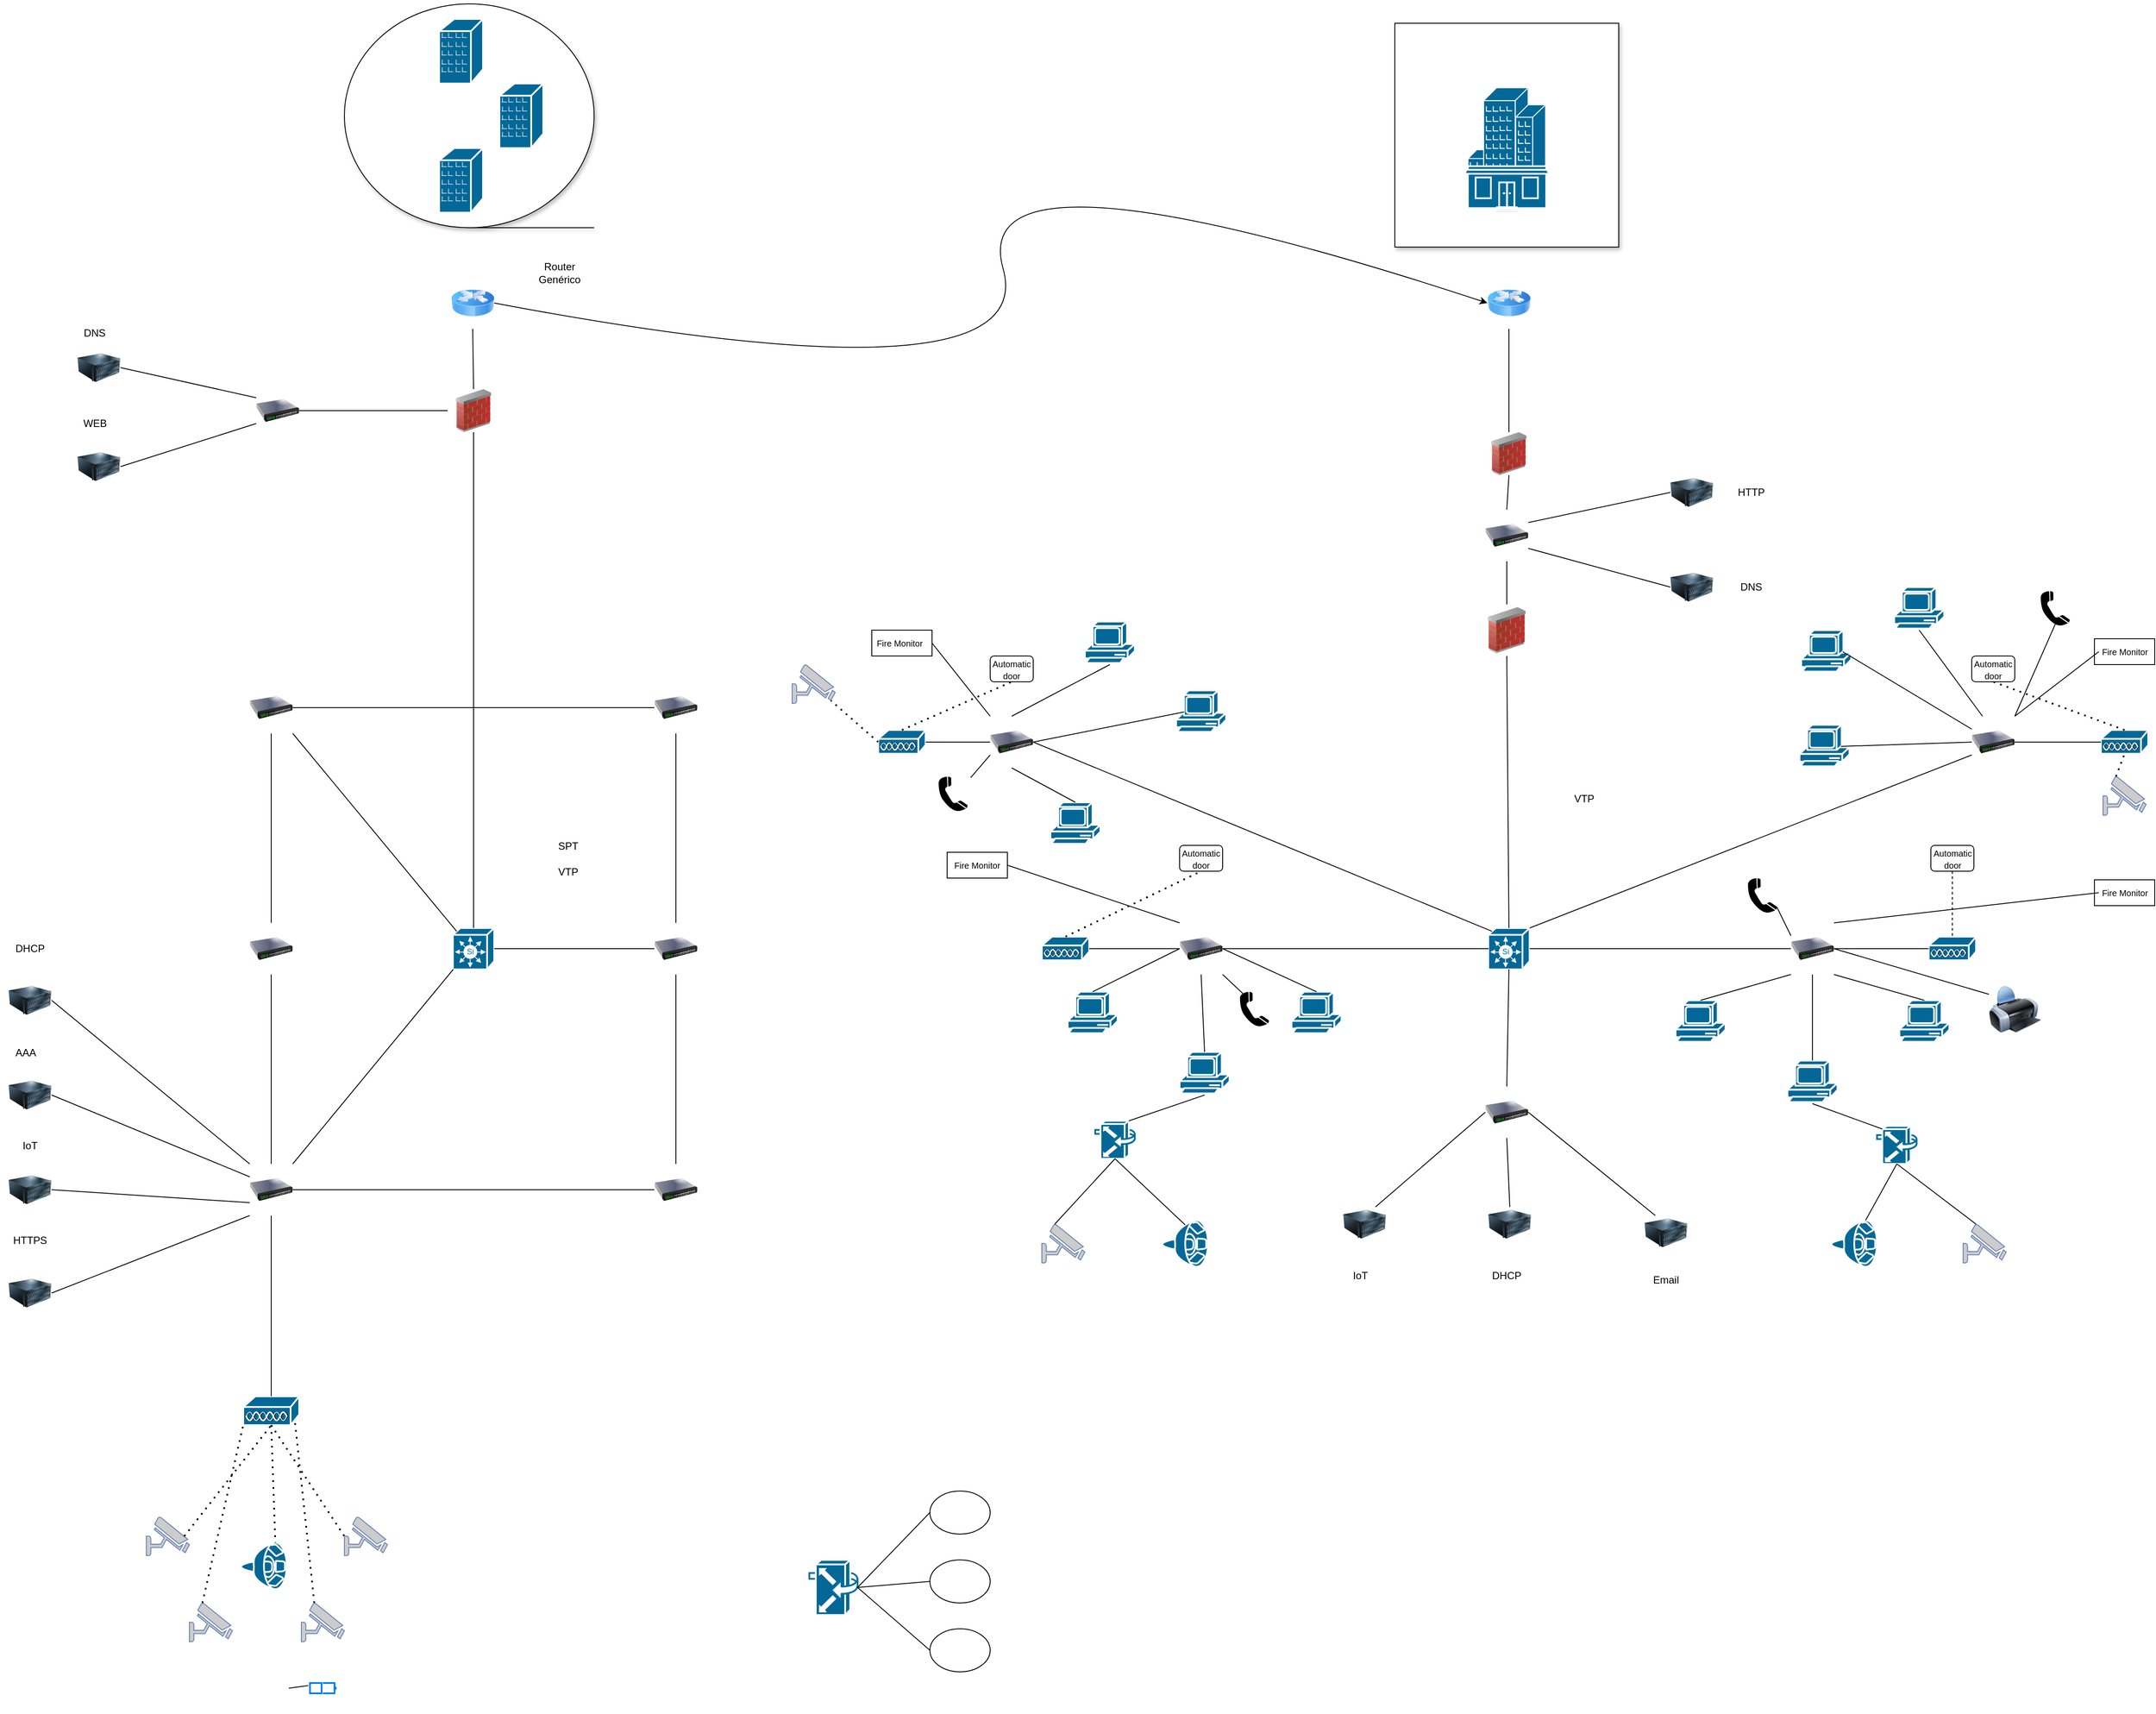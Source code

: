 <mxfile version="27.0.4">
  <diagram name="Página-1" id="gBwyCRBCuLpkRs2MkbAX">
    <mxGraphModel dx="4383" dy="1276" grid="1" gridSize="10" guides="1" tooltips="1" connect="1" arrows="1" fold="1" page="1" pageScale="1" pageWidth="827" pageHeight="1169" math="0" shadow="0">
      <root>
        <mxCell id="0" />
        <mxCell id="1" parent="0" />
        <mxCell id="0q4veUrfuoHGuIg48LMs-1" value="" style="rounded=0;whiteSpace=wrap;html=1;" vertex="1" parent="1">
          <mxGeometry x="1552.5" y="1320" width="70" height="30" as="geometry" />
        </mxCell>
        <mxCell id="0q4veUrfuoHGuIg48LMs-2" value="" style="rounded=0;whiteSpace=wrap;html=1;" vertex="1" parent="1">
          <mxGeometry x="220" y="1288" width="70" height="30" as="geometry" />
        </mxCell>
        <mxCell id="0q4veUrfuoHGuIg48LMs-3" value="" style="rounded=0;whiteSpace=wrap;html=1;" vertex="1" parent="1">
          <mxGeometry x="132.5" y="1030" width="70" height="30" as="geometry" />
        </mxCell>
        <mxCell id="0q4veUrfuoHGuIg48LMs-4" value="" style="rounded=0;whiteSpace=wrap;html=1;" vertex="1" parent="1">
          <mxGeometry x="1552.5" y="1040" width="70" height="30" as="geometry" />
        </mxCell>
        <mxCell id="0q4veUrfuoHGuIg48LMs-5" value="" style="rounded=1;whiteSpace=wrap;html=1;" vertex="1" parent="1">
          <mxGeometry x="1410" y="1060" width="50" height="30" as="geometry" />
        </mxCell>
        <mxCell id="0q4veUrfuoHGuIg48LMs-6" value="" style="rounded=1;whiteSpace=wrap;html=1;" vertex="1" parent="1">
          <mxGeometry x="270" y="1060" width="50" height="30" as="geometry" />
        </mxCell>
        <mxCell id="0q4veUrfuoHGuIg48LMs-7" value="" style="rounded=1;whiteSpace=wrap;html=1;" vertex="1" parent="1">
          <mxGeometry x="1362.5" y="1280" width="50" height="30" as="geometry" />
        </mxCell>
        <mxCell id="0q4veUrfuoHGuIg48LMs-8" value="" style="whiteSpace=wrap;html=1;aspect=fixed;shadow=1;" vertex="1" parent="1">
          <mxGeometry x="740" y="325" width="260" height="260" as="geometry" />
        </mxCell>
        <mxCell id="0q4veUrfuoHGuIg48LMs-9" value="" style="shape=tapeData;whiteSpace=wrap;html=1;perimeter=ellipsePerimeter;shadow=1;" vertex="1" parent="1">
          <mxGeometry x="-480" y="302.5" width="290" height="260" as="geometry" />
        </mxCell>
        <mxCell id="0q4veUrfuoHGuIg48LMs-10" value="" style="shape=mxgraph.cisco.buildings.branch_office;sketch=0;html=1;pointerEvents=1;dashed=0;fillColor=#036897;strokeColor=#ffffff;strokeWidth=2;verticalLabelPosition=bottom;verticalAlign=top;align=center;outlineConnect=0;" vertex="1" parent="1">
          <mxGeometry x="-300" y="395" width="51" height="75" as="geometry" />
        </mxCell>
        <mxCell id="0q4veUrfuoHGuIg48LMs-11" value="" style="shape=mxgraph.cisco.buildings.branch_office;sketch=0;html=1;pointerEvents=1;dashed=0;fillColor=#036897;strokeColor=#ffffff;strokeWidth=2;verticalLabelPosition=bottom;verticalAlign=top;align=center;outlineConnect=0;" vertex="1" parent="1">
          <mxGeometry x="-370" y="320" width="51" height="75" as="geometry" />
        </mxCell>
        <mxCell id="0q4veUrfuoHGuIg48LMs-12" value="" style="shape=mxgraph.cisco.buildings.branch_office;sketch=0;html=1;pointerEvents=1;dashed=0;fillColor=#036897;strokeColor=#ffffff;strokeWidth=2;verticalLabelPosition=bottom;verticalAlign=top;align=center;outlineConnect=0;" vertex="1" parent="1">
          <mxGeometry x="-370" y="470" width="51" height="75" as="geometry" />
        </mxCell>
        <mxCell id="0q4veUrfuoHGuIg48LMs-13" value="" style="shape=mxgraph.cisco.buildings.generic_building;sketch=0;html=1;pointerEvents=1;dashed=0;fillColor=#036897;strokeColor=#ffffff;strokeWidth=2;verticalLabelPosition=bottom;verticalAlign=top;align=center;outlineConnect=0;" vertex="1" parent="1">
          <mxGeometry x="825" y="400" width="90" height="136" as="geometry" />
        </mxCell>
        <mxCell id="0q4veUrfuoHGuIg48LMs-14" value="" style="shape=mxgraph.cisco.buildings.small_business;sketch=0;html=1;pointerEvents=1;dashed=0;fillColor=#036897;strokeColor=#ffffff;strokeWidth=2;verticalLabelPosition=bottom;verticalAlign=top;align=center;outlineConnect=0;" vertex="1" parent="1">
          <mxGeometry x="821" y="491" width="98" height="54" as="geometry" />
        </mxCell>
        <mxCell id="0q4veUrfuoHGuIg48LMs-15" value="" style="image;html=1;image=img/lib/clip_art/networking/Router_Icon_128x128.png" vertex="1" parent="1">
          <mxGeometry x="-356" y="620" width="50" height="60" as="geometry" />
        </mxCell>
        <mxCell id="0q4veUrfuoHGuIg48LMs-16" value="" style="image;html=1;image=img/lib/clip_art/networking/Router_Icon_128x128.png" vertex="1" parent="1">
          <mxGeometry x="847.5" y="620" width="50" height="60" as="geometry" />
        </mxCell>
        <mxCell id="0q4veUrfuoHGuIg48LMs-17" value="" style="image;html=1;image=img/lib/clip_art/networking/Firewall_02_128x128.png" vertex="1" parent="1">
          <mxGeometry x="-360" y="750" width="60" height="50" as="geometry" />
        </mxCell>
        <mxCell id="0q4veUrfuoHGuIg48LMs-18" value="" style="image;html=1;image=img/lib/clip_art/networking/Firewall_02_128x128.png" vertex="1" parent="1">
          <mxGeometry x="847.5" y="1000" width="45" height="60" as="geometry" />
        </mxCell>
        <mxCell id="0q4veUrfuoHGuIg48LMs-19" value="" style="image;html=1;image=img/lib/clip_art/networking/Firewall_02_128x128.png" vertex="1" parent="1">
          <mxGeometry x="840" y="800" width="65" height="50" as="geometry" />
        </mxCell>
        <mxCell id="0q4veUrfuoHGuIg48LMs-20" value="" style="image;html=1;image=img/lib/clip_art/networking/Switch_128x128.png" vertex="1" parent="1">
          <mxGeometry x="1200" y="1370" width="50" height="60" as="geometry" />
        </mxCell>
        <mxCell id="0q4veUrfuoHGuIg48LMs-21" value="" style="image;html=1;image=img/lib/clip_art/networking/Switch_128x128.png" vertex="1" parent="1">
          <mxGeometry x="490" y="1370" width="50" height="60" as="geometry" />
        </mxCell>
        <mxCell id="0q4veUrfuoHGuIg48LMs-22" value="" style="image;html=1;image=img/lib/clip_art/networking/Switch_128x128.png" vertex="1" parent="1">
          <mxGeometry x="-582.5" y="745" width="50" height="60" as="geometry" />
        </mxCell>
        <mxCell id="0q4veUrfuoHGuIg48LMs-23" value="" style="image;html=1;image=img/lib/clip_art/networking/Switch_128x128.png" vertex="1" parent="1">
          <mxGeometry x="-590" y="1090" width="50" height="60" as="geometry" />
        </mxCell>
        <mxCell id="0q4veUrfuoHGuIg48LMs-24" value="" style="image;html=1;image=img/lib/clip_art/networking/Switch_128x128.png" vertex="1" parent="1">
          <mxGeometry x="-590" y="1370" width="50" height="60" as="geometry" />
        </mxCell>
        <mxCell id="0q4veUrfuoHGuIg48LMs-25" value="" style="image;html=1;image=img/lib/clip_art/networking/Switch_128x128.png" vertex="1" parent="1">
          <mxGeometry x="-590" y="1650" width="50" height="60" as="geometry" />
        </mxCell>
        <mxCell id="0q4veUrfuoHGuIg48LMs-26" value="" style="image;html=1;image=img/lib/clip_art/networking/Switch_128x128.png" vertex="1" parent="1">
          <mxGeometry x="-120" y="1650" width="50" height="60" as="geometry" />
        </mxCell>
        <mxCell id="0q4veUrfuoHGuIg48LMs-27" value="" style="image;html=1;image=img/lib/clip_art/networking/Switch_128x128.png" vertex="1" parent="1">
          <mxGeometry x="-120" y="1370" width="50" height="60" as="geometry" />
        </mxCell>
        <mxCell id="0q4veUrfuoHGuIg48LMs-28" value="" style="image;html=1;image=img/lib/clip_art/networking/Switch_128x128.png" vertex="1" parent="1">
          <mxGeometry x="-120" y="1090" width="50" height="60" as="geometry" />
        </mxCell>
        <mxCell id="0q4veUrfuoHGuIg48LMs-29" value="" style="image;html=1;image=img/lib/clip_art/networking/Switch_128x128.png" vertex="1" parent="1">
          <mxGeometry x="845" y="890" width="50" height="60" as="geometry" />
        </mxCell>
        <mxCell id="0q4veUrfuoHGuIg48LMs-30" value="" style="shape=mxgraph.cisco.misc.access_point;sketch=0;html=1;pointerEvents=1;dashed=0;fillColor=#036897;strokeColor=#ffffff;strokeWidth=2;verticalLabelPosition=bottom;verticalAlign=top;align=center;outlineConnect=0;" vertex="1" parent="1">
          <mxGeometry x="1560" y="1146" width="55" height="28" as="geometry" />
        </mxCell>
        <mxCell id="0q4veUrfuoHGuIg48LMs-31" value="" style="shape=mxgraph.cisco.switches.simultilayer_switch;sketch=0;html=1;pointerEvents=1;dashed=0;fillColor=#036897;strokeColor=#ffffff;strokeWidth=2;verticalLabelPosition=bottom;verticalAlign=top;align=center;outlineConnect=0;" vertex="1" parent="1">
          <mxGeometry x="-354" y="1376" width="48" height="48" as="geometry" />
        </mxCell>
        <mxCell id="0q4veUrfuoHGuIg48LMs-32" value="" style="shape=mxgraph.cisco.misc.access_point;sketch=0;html=1;pointerEvents=1;dashed=0;fillColor=#036897;strokeColor=#ffffff;strokeWidth=2;verticalLabelPosition=bottom;verticalAlign=top;align=center;outlineConnect=0;" vertex="1" parent="1">
          <mxGeometry x="-597.5" y="1920" width="65" height="34" as="geometry" />
        </mxCell>
        <mxCell id="0q4veUrfuoHGuIg48LMs-33" value="" style="image;html=1;image=img/lib/clip_art/computers/Server_128x128.png" vertex="1" parent="1">
          <mxGeometry x="-790" y="705" width="50" height="40" as="geometry" />
        </mxCell>
        <mxCell id="0q4veUrfuoHGuIg48LMs-34" value="" style="image;html=1;image=img/lib/clip_art/computers/Server_128x128.png" vertex="1" parent="1">
          <mxGeometry x="-870" y="1440" width="50" height="40" as="geometry" />
        </mxCell>
        <mxCell id="0q4veUrfuoHGuIg48LMs-35" value="" style="image;html=1;image=img/lib/clip_art/computers/Server_128x128.png" vertex="1" parent="1">
          <mxGeometry x="-870" y="1550" width="50" height="40" as="geometry" />
        </mxCell>
        <mxCell id="0q4veUrfuoHGuIg48LMs-36" value="" style="image;html=1;image=img/lib/clip_art/computers/Server_128x128.png" vertex="1" parent="1">
          <mxGeometry x="-870" y="1660" width="50" height="40" as="geometry" />
        </mxCell>
        <mxCell id="0q4veUrfuoHGuIg48LMs-37" value="" style="image;html=1;image=img/lib/clip_art/computers/Server_128x128.png" vertex="1" parent="1">
          <mxGeometry x="-870" y="1780" width="50" height="40" as="geometry" />
        </mxCell>
        <mxCell id="0q4veUrfuoHGuIg48LMs-38" value="" style="image;html=1;image=img/lib/clip_art/computers/Server_128x128.png" vertex="1" parent="1">
          <mxGeometry x="-790" y="820" width="50" height="40" as="geometry" />
        </mxCell>
        <mxCell id="0q4veUrfuoHGuIg48LMs-39" value="" style="fontColor=#0066CC;verticalAlign=top;verticalLabelPosition=bottom;labelPosition=center;align=center;html=1;outlineConnect=0;fillColor=#CCCCCC;strokeColor=#6881B3;gradientColor=none;gradientDirection=north;strokeWidth=2;shape=mxgraph.networks.security_camera;" vertex="1" parent="1">
          <mxGeometry x="-710" y="2060" width="50" height="45" as="geometry" />
        </mxCell>
        <mxCell id="0q4veUrfuoHGuIg48LMs-40" value="" style="fontColor=#0066CC;verticalAlign=top;verticalLabelPosition=bottom;labelPosition=center;align=center;html=1;outlineConnect=0;fillColor=#CCCCCC;strokeColor=#6881B3;gradientColor=none;gradientDirection=north;strokeWidth=2;shape=mxgraph.networks.security_camera;" vertex="1" parent="1">
          <mxGeometry x="-660" y="2160" width="50" height="45" as="geometry" />
        </mxCell>
        <mxCell id="0q4veUrfuoHGuIg48LMs-41" value="" style="fontColor=#0066CC;verticalAlign=top;verticalLabelPosition=bottom;labelPosition=center;align=center;html=1;outlineConnect=0;fillColor=#CCCCCC;strokeColor=#6881B3;gradientColor=none;gradientDirection=north;strokeWidth=2;shape=mxgraph.networks.security_camera;" vertex="1" parent="1">
          <mxGeometry x="-530" y="2160" width="50" height="45" as="geometry" />
        </mxCell>
        <mxCell id="0q4veUrfuoHGuIg48LMs-42" value="" style="fontColor=#0066CC;verticalAlign=top;verticalLabelPosition=bottom;labelPosition=center;align=center;html=1;outlineConnect=0;fillColor=#CCCCCC;strokeColor=#6881B3;gradientColor=none;gradientDirection=north;strokeWidth=2;shape=mxgraph.networks.security_camera;" vertex="1" parent="1">
          <mxGeometry x="-480" y="2060" width="50" height="45" as="geometry" />
        </mxCell>
        <mxCell id="0q4veUrfuoHGuIg48LMs-43" value="" style="shape=mxgraph.cisco.computers_and_peripherals.speaker;html=1;pointerEvents=1;dashed=0;fillColor=#036897;strokeColor=#ffffff;strokeWidth=2;verticalLabelPosition=bottom;verticalAlign=top;align=center;outlineConnect=0;" vertex="1" parent="1">
          <mxGeometry x="-600" y="2090" width="53" height="54" as="geometry" />
        </mxCell>
        <mxCell id="0q4veUrfuoHGuIg48LMs-44" value="" style="shape=image;html=1;verticalAlign=top;verticalLabelPosition=bottom;labelBackgroundColor=#ffffff;imageAspect=0;aspect=fixed;image=https://cdn0.iconfinder.com/data/icons/green-world-colored/80/sun-solar-panel-green-energy-plug-128.png" vertex="1" parent="1">
          <mxGeometry x="-602.5" y="2230" width="58" height="58" as="geometry" />
        </mxCell>
        <mxCell id="0q4veUrfuoHGuIg48LMs-45" value="" style="html=1;verticalLabelPosition=bottom;align=center;labelBackgroundColor=#ffffff;verticalAlign=top;strokeWidth=2;strokeColor=#0080F0;shadow=0;dashed=0;shape=mxgraph.ios7.icons.battery;" vertex="1" parent="1">
          <mxGeometry x="-520" y="2253" width="30" height="12" as="geometry" />
        </mxCell>
        <mxCell id="0q4veUrfuoHGuIg48LMs-46" value="" style="endArrow=none;dashed=1;html=1;dashPattern=1 3;strokeWidth=2;rounded=0;exitX=0.5;exitY=0.985;exitDx=0;exitDy=0;exitPerimeter=0;entryX=0.75;entryY=0;entryDx=0;entryDy=0;entryPerimeter=0;" edge="1" parent="1" source="0q4veUrfuoHGuIg48LMs-32" target="0q4veUrfuoHGuIg48LMs-43">
          <mxGeometry width="50" height="50" relative="1" as="geometry">
            <mxPoint x="-400" y="2030" as="sourcePoint" />
            <mxPoint x="-350" y="1980" as="targetPoint" />
          </mxGeometry>
        </mxCell>
        <mxCell id="0q4veUrfuoHGuIg48LMs-47" value="" style="endArrow=none;dashed=1;html=1;dashPattern=1 3;strokeWidth=2;rounded=0;exitX=0.5;exitY=0.985;exitDx=0;exitDy=0;exitPerimeter=0;entryX=0;entryY=0.5;entryDx=0;entryDy=0;entryPerimeter=0;" edge="1" parent="1" source="0q4veUrfuoHGuIg48LMs-32" target="0q4veUrfuoHGuIg48LMs-42">
          <mxGeometry width="50" height="50" relative="1" as="geometry">
            <mxPoint x="-555" y="1963" as="sourcePoint" />
            <mxPoint x="-550" y="2100" as="targetPoint" />
          </mxGeometry>
        </mxCell>
        <mxCell id="0q4veUrfuoHGuIg48LMs-48" value="" style="endArrow=none;dashed=1;html=1;dashPattern=1 3;strokeWidth=2;rounded=0;exitX=0.88;exitY=0.5;exitDx=0;exitDy=0;exitPerimeter=0;entryX=0.5;entryY=0.985;entryDx=0;entryDy=0;entryPerimeter=0;" edge="1" parent="1" source="0q4veUrfuoHGuIg48LMs-39" target="0q4veUrfuoHGuIg48LMs-32">
          <mxGeometry width="50" height="50" relative="1" as="geometry">
            <mxPoint x="-400" y="2030" as="sourcePoint" />
            <mxPoint x="-350" y="1980" as="targetPoint" />
          </mxGeometry>
        </mxCell>
        <mxCell id="0q4veUrfuoHGuIg48LMs-49" value="" style="endArrow=none;dashed=1;html=1;dashPattern=1 3;strokeWidth=2;rounded=0;exitX=0.3;exitY=0;exitDx=0;exitDy=0;exitPerimeter=0;entryX=0.92;entryY=0.8;entryDx=0;entryDy=0;entryPerimeter=0;" edge="1" parent="1" source="0q4veUrfuoHGuIg48LMs-41" target="0q4veUrfuoHGuIg48LMs-32">
          <mxGeometry width="50" height="50" relative="1" as="geometry">
            <mxPoint x="-400" y="2030" as="sourcePoint" />
            <mxPoint x="-350" y="1980" as="targetPoint" />
          </mxGeometry>
        </mxCell>
        <mxCell id="0q4veUrfuoHGuIg48LMs-50" value="" style="endArrow=none;dashed=1;html=1;dashPattern=1 3;strokeWidth=2;rounded=0;exitX=0.3;exitY=0;exitDx=0;exitDy=0;exitPerimeter=0;entryX=0;entryY=0.985;entryDx=0;entryDy=0;entryPerimeter=0;" edge="1" parent="1" source="0q4veUrfuoHGuIg48LMs-40" target="0q4veUrfuoHGuIg48LMs-32">
          <mxGeometry width="50" height="50" relative="1" as="geometry">
            <mxPoint x="-400" y="2030" as="sourcePoint" />
            <mxPoint x="-350" y="1980" as="targetPoint" />
          </mxGeometry>
        </mxCell>
        <mxCell id="0q4veUrfuoHGuIg48LMs-51" value="" style="endArrow=none;html=1;rounded=0;exitX=1;exitY=0.5;exitDx=0;exitDy=0;" edge="1" parent="1" source="0q4veUrfuoHGuIg48LMs-44">
          <mxGeometry width="50" height="50" relative="1" as="geometry">
            <mxPoint x="-400" y="2030" as="sourcePoint" />
            <mxPoint x="-522" y="2256" as="targetPoint" />
          </mxGeometry>
        </mxCell>
        <mxCell id="0q4veUrfuoHGuIg48LMs-52" value="" style="endArrow=none;html=1;rounded=0;exitX=0.5;exitY=0;exitDx=0;exitDy=0;exitPerimeter=0;entryX=0.5;entryY=1;entryDx=0;entryDy=0;" edge="1" parent="1" source="0q4veUrfuoHGuIg48LMs-32" target="0q4veUrfuoHGuIg48LMs-25">
          <mxGeometry width="50" height="50" relative="1" as="geometry">
            <mxPoint x="-400" y="2030" as="sourcePoint" />
            <mxPoint x="-350" y="1980" as="targetPoint" />
          </mxGeometry>
        </mxCell>
        <mxCell id="0q4veUrfuoHGuIg48LMs-53" value="" style="endArrow=none;html=1;rounded=0;exitX=0.5;exitY=0;exitDx=0;exitDy=0;entryX=0.5;entryY=1;entryDx=0;entryDy=0;" edge="1" parent="1" source="0q4veUrfuoHGuIg48LMs-25" target="0q4veUrfuoHGuIg48LMs-24">
          <mxGeometry width="50" height="50" relative="1" as="geometry">
            <mxPoint x="-400" y="1760" as="sourcePoint" />
            <mxPoint x="-350" y="1710" as="targetPoint" />
          </mxGeometry>
        </mxCell>
        <mxCell id="0q4veUrfuoHGuIg48LMs-54" value="" style="endArrow=none;html=1;rounded=0;exitX=1;exitY=0.5;exitDx=0;exitDy=0;entryX=0;entryY=0.5;entryDx=0;entryDy=0;" edge="1" parent="1" source="0q4veUrfuoHGuIg48LMs-25" target="0q4veUrfuoHGuIg48LMs-26">
          <mxGeometry width="50" height="50" relative="1" as="geometry">
            <mxPoint x="-400" y="1760" as="sourcePoint" />
            <mxPoint x="-350" y="1710" as="targetPoint" />
          </mxGeometry>
        </mxCell>
        <mxCell id="0q4veUrfuoHGuIg48LMs-55" value="" style="endArrow=none;html=1;rounded=0;exitX=0.5;exitY=0;exitDx=0;exitDy=0;entryX=0.5;entryY=1;entryDx=0;entryDy=0;" edge="1" parent="1" source="0q4veUrfuoHGuIg48LMs-24" target="0q4veUrfuoHGuIg48LMs-23">
          <mxGeometry width="50" height="50" relative="1" as="geometry">
            <mxPoint x="-400" y="1760" as="sourcePoint" />
            <mxPoint x="-350" y="1710" as="targetPoint" />
          </mxGeometry>
        </mxCell>
        <mxCell id="0q4veUrfuoHGuIg48LMs-56" value="" style="endArrow=none;html=1;rounded=0;exitX=1;exitY=0.5;exitDx=0;exitDy=0;entryX=0;entryY=0.5;entryDx=0;entryDy=0;" edge="1" parent="1" source="0q4veUrfuoHGuIg48LMs-23" target="0q4veUrfuoHGuIg48LMs-28">
          <mxGeometry width="50" height="50" relative="1" as="geometry">
            <mxPoint x="-400" y="1450" as="sourcePoint" />
            <mxPoint x="-350" y="1400" as="targetPoint" />
          </mxGeometry>
        </mxCell>
        <mxCell id="0q4veUrfuoHGuIg48LMs-57" value="" style="endArrow=none;html=1;rounded=0;exitX=0;exitY=0.5;exitDx=0;exitDy=0;entryX=1;entryY=0.5;entryDx=0;entryDy=0;entryPerimeter=0;" edge="1" parent="1" source="0q4veUrfuoHGuIg48LMs-27" target="0q4veUrfuoHGuIg48LMs-31">
          <mxGeometry width="50" height="50" relative="1" as="geometry">
            <mxPoint x="-400" y="1450" as="sourcePoint" />
            <mxPoint x="-350" y="1400" as="targetPoint" />
          </mxGeometry>
        </mxCell>
        <mxCell id="0q4veUrfuoHGuIg48LMs-58" value="" style="endArrow=none;html=1;rounded=0;entryX=0.5;entryY=1;entryDx=0;entryDy=0;exitX=0.5;exitY=0;exitDx=0;exitDy=0;" edge="1" parent="1" source="0q4veUrfuoHGuIg48LMs-27" target="0q4veUrfuoHGuIg48LMs-28">
          <mxGeometry width="50" height="50" relative="1" as="geometry">
            <mxPoint x="-400" y="1450" as="sourcePoint" />
            <mxPoint x="-350" y="1400" as="targetPoint" />
          </mxGeometry>
        </mxCell>
        <mxCell id="0q4veUrfuoHGuIg48LMs-59" value="" style="endArrow=none;html=1;rounded=0;exitX=0.5;exitY=0;exitDx=0;exitDy=0;entryX=0.5;entryY=1;entryDx=0;entryDy=0;" edge="1" parent="1" source="0q4veUrfuoHGuIg48LMs-26" target="0q4veUrfuoHGuIg48LMs-27">
          <mxGeometry width="50" height="50" relative="1" as="geometry">
            <mxPoint x="-400" y="1450" as="sourcePoint" />
            <mxPoint x="-350" y="1400" as="targetPoint" />
          </mxGeometry>
        </mxCell>
        <mxCell id="0q4veUrfuoHGuIg48LMs-60" value="" style="endArrow=none;html=1;rounded=0;entryX=1;entryY=1;entryDx=0;entryDy=0;exitX=0.09;exitY=0.08;exitDx=0;exitDy=0;exitPerimeter=0;" edge="1" parent="1" source="0q4veUrfuoHGuIg48LMs-31" target="0q4veUrfuoHGuIg48LMs-23">
          <mxGeometry width="50" height="50" relative="1" as="geometry">
            <mxPoint x="-400" y="1450" as="sourcePoint" />
            <mxPoint x="-350" y="1400" as="targetPoint" />
          </mxGeometry>
        </mxCell>
        <mxCell id="0q4veUrfuoHGuIg48LMs-61" value="" style="endArrow=none;html=1;rounded=0;entryX=0.01;entryY=1;entryDx=0;entryDy=0;entryPerimeter=0;exitX=1;exitY=0;exitDx=0;exitDy=0;" edge="1" parent="1" source="0q4veUrfuoHGuIg48LMs-25" target="0q4veUrfuoHGuIg48LMs-31">
          <mxGeometry width="50" height="50" relative="1" as="geometry">
            <mxPoint x="-400" y="1450" as="sourcePoint" />
            <mxPoint x="-350" y="1400" as="targetPoint" />
          </mxGeometry>
        </mxCell>
        <mxCell id="0q4veUrfuoHGuIg48LMs-62" value="" style="endArrow=none;html=1;rounded=0;exitX=0.5;exitY=0;exitDx=0;exitDy=0;exitPerimeter=0;entryX=0.5;entryY=1;entryDx=0;entryDy=0;" edge="1" parent="1" source="0q4veUrfuoHGuIg48LMs-31" target="0q4veUrfuoHGuIg48LMs-17">
          <mxGeometry width="50" height="50" relative="1" as="geometry">
            <mxPoint x="-400" y="920" as="sourcePoint" />
            <mxPoint x="-350" y="870" as="targetPoint" />
          </mxGeometry>
        </mxCell>
        <mxCell id="0q4veUrfuoHGuIg48LMs-63" value="" style="endArrow=none;html=1;rounded=0;entryX=0;entryY=0.5;entryDx=0;entryDy=0;exitX=1;exitY=0.5;exitDx=0;exitDy=0;" edge="1" parent="1" source="0q4veUrfuoHGuIg48LMs-22" target="0q4veUrfuoHGuIg48LMs-17">
          <mxGeometry width="50" height="50" relative="1" as="geometry">
            <mxPoint x="-400" y="920" as="sourcePoint" />
            <mxPoint x="-350" y="870" as="targetPoint" />
          </mxGeometry>
        </mxCell>
        <mxCell id="0q4veUrfuoHGuIg48LMs-64" value="" style="endArrow=none;html=1;rounded=0;exitX=1;exitY=0.5;exitDx=0;exitDy=0;entryX=0;entryY=0.75;entryDx=0;entryDy=0;" edge="1" parent="1" source="0q4veUrfuoHGuIg48LMs-38" target="0q4veUrfuoHGuIg48LMs-22">
          <mxGeometry width="50" height="50" relative="1" as="geometry">
            <mxPoint x="-400" y="920" as="sourcePoint" />
            <mxPoint x="-350" y="870" as="targetPoint" />
          </mxGeometry>
        </mxCell>
        <mxCell id="0q4veUrfuoHGuIg48LMs-65" value="" style="endArrow=none;html=1;rounded=0;entryX=0;entryY=0.25;entryDx=0;entryDy=0;exitX=1;exitY=0.5;exitDx=0;exitDy=0;" edge="1" parent="1" source="0q4veUrfuoHGuIg48LMs-33" target="0q4veUrfuoHGuIg48LMs-22">
          <mxGeometry width="50" height="50" relative="1" as="geometry">
            <mxPoint x="-400" y="920" as="sourcePoint" />
            <mxPoint x="-350" y="870" as="targetPoint" />
          </mxGeometry>
        </mxCell>
        <mxCell id="0q4veUrfuoHGuIg48LMs-66" value="" style="endArrow=none;html=1;rounded=0;entryX=0.5;entryY=0;entryDx=0;entryDy=0;exitX=0.5;exitY=1;exitDx=0;exitDy=0;" edge="1" parent="1" source="0q4veUrfuoHGuIg48LMs-15" target="0q4veUrfuoHGuIg48LMs-17">
          <mxGeometry width="50" height="50" relative="1" as="geometry">
            <mxPoint x="-400" y="920" as="sourcePoint" />
            <mxPoint x="-350" y="870" as="targetPoint" />
          </mxGeometry>
        </mxCell>
        <mxCell id="0q4veUrfuoHGuIg48LMs-67" value="" style="curved=1;endArrow=classic;html=1;rounded=0;entryX=0;entryY=0.5;entryDx=0;entryDy=0;exitX=1;exitY=0.5;exitDx=0;exitDy=0;" edge="1" parent="1" source="0q4veUrfuoHGuIg48LMs-15" target="0q4veUrfuoHGuIg48LMs-16">
          <mxGeometry width="50" height="50" relative="1" as="geometry">
            <mxPoint x="-400" y="780" as="sourcePoint" />
            <mxPoint x="-350" y="730" as="targetPoint" />
            <Array as="points">
              <mxPoint x="330" y="770" />
              <mxPoint x="240" y="450" />
            </Array>
          </mxGeometry>
        </mxCell>
        <mxCell id="0q4veUrfuoHGuIg48LMs-68" value="" style="endArrow=none;html=1;rounded=0;entryX=0.5;entryY=0;entryDx=0;entryDy=0;exitX=0.5;exitY=1;exitDx=0;exitDy=0;" edge="1" parent="1" source="0q4veUrfuoHGuIg48LMs-16" target="0q4veUrfuoHGuIg48LMs-19">
          <mxGeometry width="50" height="50" relative="1" as="geometry">
            <mxPoint x="270" y="830" as="sourcePoint" />
            <mxPoint x="320" y="780" as="targetPoint" />
          </mxGeometry>
        </mxCell>
        <mxCell id="0q4veUrfuoHGuIg48LMs-69" value="" style="endArrow=none;html=1;rounded=0;entryX=0.5;entryY=1;entryDx=0;entryDy=0;exitX=0.5;exitY=0;exitDx=0;exitDy=0;" edge="1" parent="1" source="0q4veUrfuoHGuIg48LMs-29" target="0q4veUrfuoHGuIg48LMs-19">
          <mxGeometry width="50" height="50" relative="1" as="geometry">
            <mxPoint x="270" y="830" as="sourcePoint" />
            <mxPoint x="320" y="780" as="targetPoint" />
          </mxGeometry>
        </mxCell>
        <mxCell id="0q4veUrfuoHGuIg48LMs-70" value="" style="endArrow=none;html=1;rounded=0;entryX=0.5;entryY=1;entryDx=0;entryDy=0;exitX=0.5;exitY=0;exitDx=0;exitDy=0;" edge="1" parent="1" source="0q4veUrfuoHGuIg48LMs-18" target="0q4veUrfuoHGuIg48LMs-29">
          <mxGeometry width="50" height="50" relative="1" as="geometry">
            <mxPoint x="270" y="960" as="sourcePoint" />
            <mxPoint x="320" y="910" as="targetPoint" />
          </mxGeometry>
        </mxCell>
        <mxCell id="0q4veUrfuoHGuIg48LMs-71" value="" style="endArrow=none;html=1;rounded=0;exitX=0;exitY=1;exitDx=0;exitDy=0;entryX=1;entryY=0.5;entryDx=0;entryDy=0;" edge="1" parent="1" source="0q4veUrfuoHGuIg48LMs-25" target="0q4veUrfuoHGuIg48LMs-37">
          <mxGeometry width="50" height="50" relative="1" as="geometry">
            <mxPoint x="20" y="1740" as="sourcePoint" />
            <mxPoint x="70" y="1690" as="targetPoint" />
          </mxGeometry>
        </mxCell>
        <mxCell id="0q4veUrfuoHGuIg48LMs-72" value="" style="endArrow=none;html=1;rounded=0;exitX=1;exitY=0.5;exitDx=0;exitDy=0;entryX=0;entryY=0.75;entryDx=0;entryDy=0;" edge="1" parent="1" source="0q4veUrfuoHGuIg48LMs-36" target="0q4veUrfuoHGuIg48LMs-25">
          <mxGeometry width="50" height="50" relative="1" as="geometry">
            <mxPoint x="-190" y="1720" as="sourcePoint" />
            <mxPoint x="-140" y="1670" as="targetPoint" />
          </mxGeometry>
        </mxCell>
        <mxCell id="0q4veUrfuoHGuIg48LMs-73" value="" style="endArrow=none;html=1;rounded=0;exitX=0;exitY=0.25;exitDx=0;exitDy=0;entryX=1;entryY=0.5;entryDx=0;entryDy=0;" edge="1" parent="1" source="0q4veUrfuoHGuIg48LMs-25" target="0q4veUrfuoHGuIg48LMs-35">
          <mxGeometry width="50" height="50" relative="1" as="geometry">
            <mxPoint x="-190" y="1720" as="sourcePoint" />
            <mxPoint x="-140" y="1670" as="targetPoint" />
          </mxGeometry>
        </mxCell>
        <mxCell id="0q4veUrfuoHGuIg48LMs-74" value="" style="endArrow=none;html=1;rounded=0;exitX=0;exitY=0;exitDx=0;exitDy=0;entryX=1;entryY=0.5;entryDx=0;entryDy=0;" edge="1" parent="1" source="0q4veUrfuoHGuIg48LMs-25" target="0q4veUrfuoHGuIg48LMs-34">
          <mxGeometry width="50" height="50" relative="1" as="geometry">
            <mxPoint x="-190" y="1720" as="sourcePoint" />
            <mxPoint x="-140" y="1670" as="targetPoint" />
          </mxGeometry>
        </mxCell>
        <mxCell id="0q4veUrfuoHGuIg48LMs-75" value="" style="image;html=1;image=img/lib/clip_art/computers/Server_128x128.png" vertex="1" parent="1">
          <mxGeometry x="1060" y="850" width="50" height="40" as="geometry" />
        </mxCell>
        <mxCell id="0q4veUrfuoHGuIg48LMs-76" value="" style="image;html=1;image=img/lib/clip_art/computers/Server_128x128.png" vertex="1" parent="1">
          <mxGeometry x="1060" y="960" width="50" height="40" as="geometry" />
        </mxCell>
        <mxCell id="0q4veUrfuoHGuIg48LMs-77" value="" style="endArrow=none;html=1;rounded=0;entryX=1;entryY=0.25;entryDx=0;entryDy=0;exitX=0;exitY=0.5;exitDx=0;exitDy=0;" edge="1" parent="1" source="0q4veUrfuoHGuIg48LMs-75" target="0q4veUrfuoHGuIg48LMs-29">
          <mxGeometry width="50" height="50" relative="1" as="geometry">
            <mxPoint x="480" y="890" as="sourcePoint" />
            <mxPoint x="530" y="840" as="targetPoint" />
          </mxGeometry>
        </mxCell>
        <mxCell id="0q4veUrfuoHGuIg48LMs-78" value="" style="endArrow=none;html=1;rounded=0;entryX=1;entryY=0.75;entryDx=0;entryDy=0;exitX=0;exitY=0.5;exitDx=0;exitDy=0;" edge="1" parent="1" source="0q4veUrfuoHGuIg48LMs-76" target="0q4veUrfuoHGuIg48LMs-29">
          <mxGeometry width="50" height="50" relative="1" as="geometry">
            <mxPoint x="480" y="890" as="sourcePoint" />
            <mxPoint x="530" y="840" as="targetPoint" />
          </mxGeometry>
        </mxCell>
        <mxCell id="0q4veUrfuoHGuIg48LMs-79" value="" style="shape=mxgraph.cisco.switches.simultilayer_switch;sketch=0;html=1;pointerEvents=1;dashed=0;fillColor=#036897;strokeColor=#ffffff;strokeWidth=2;verticalLabelPosition=bottom;verticalAlign=top;align=center;outlineConnect=0;" vertex="1" parent="1">
          <mxGeometry x="848.5" y="1376" width="48" height="48" as="geometry" />
        </mxCell>
        <mxCell id="0q4veUrfuoHGuIg48LMs-80" value="" style="endArrow=none;html=1;rounded=0;entryX=0.5;entryY=0;entryDx=0;entryDy=0;entryPerimeter=0;exitX=0.5;exitY=1;exitDx=0;exitDy=0;" edge="1" parent="1" source="0q4veUrfuoHGuIg48LMs-18" target="0q4veUrfuoHGuIg48LMs-79">
          <mxGeometry width="50" height="50" relative="1" as="geometry">
            <mxPoint x="480" y="1680" as="sourcePoint" />
            <mxPoint x="530" y="1630" as="targetPoint" />
          </mxGeometry>
        </mxCell>
        <mxCell id="0q4veUrfuoHGuIg48LMs-81" value="" style="image;html=1;image=img/lib/clip_art/networking/Switch_128x128.png" vertex="1" parent="1">
          <mxGeometry x="270" y="1130" width="50" height="60" as="geometry" />
        </mxCell>
        <mxCell id="0q4veUrfuoHGuIg48LMs-82" value="" style="image;html=1;image=img/lib/clip_art/networking/Switch_128x128.png" vertex="1" parent="1">
          <mxGeometry x="1410" y="1130" width="50" height="60" as="geometry" />
        </mxCell>
        <mxCell id="0q4veUrfuoHGuIg48LMs-83" value="" style="image;html=1;image=img/lib/clip_art/networking/Switch_128x128.png" vertex="1" parent="1">
          <mxGeometry x="845" y="1560" width="50" height="60" as="geometry" />
        </mxCell>
        <mxCell id="0q4veUrfuoHGuIg48LMs-84" value="" style="rounded=1;whiteSpace=wrap;html=1;" vertex="1" parent="1">
          <mxGeometry x="490" y="1280" width="50" height="30" as="geometry" />
        </mxCell>
        <mxCell id="0q4veUrfuoHGuIg48LMs-85" value="&lt;font style=&quot;font-size: 10px;&quot;&gt;Automatic door&lt;/font&gt;&lt;div&gt;&lt;br&gt;&lt;/div&gt;" style="text;html=1;align=center;verticalAlign=middle;whiteSpace=wrap;rounded=0;" vertex="1" parent="1">
          <mxGeometry x="490" y="1296" width="50" height="14" as="geometry" />
        </mxCell>
        <mxCell id="0q4veUrfuoHGuIg48LMs-86" value="&lt;font style=&quot;font-size: 10px;&quot;&gt;Automatic door&lt;/font&gt;&lt;div&gt;&lt;br&gt;&lt;/div&gt;" style="text;html=1;align=center;verticalAlign=middle;whiteSpace=wrap;rounded=0;" vertex="1" parent="1">
          <mxGeometry x="1410" y="1076" width="50" height="14" as="geometry" />
        </mxCell>
        <mxCell id="0q4veUrfuoHGuIg48LMs-87" value="&lt;font style=&quot;font-size: 10px;&quot;&gt;Automatic door&lt;/font&gt;&lt;div&gt;&lt;br&gt;&lt;/div&gt;" style="text;html=1;align=center;verticalAlign=middle;whiteSpace=wrap;rounded=0;" vertex="1" parent="1">
          <mxGeometry x="1362.5" y="1296" width="50" height="14" as="geometry" />
        </mxCell>
        <mxCell id="0q4veUrfuoHGuIg48LMs-88" value="&lt;font style=&quot;font-size: 10px;&quot;&gt;Automatic door&lt;/font&gt;&lt;div&gt;&lt;br&gt;&lt;/div&gt;" style="text;html=1;align=center;verticalAlign=middle;whiteSpace=wrap;rounded=0;" vertex="1" parent="1">
          <mxGeometry x="270" y="1076" width="50" height="14" as="geometry" />
        </mxCell>
        <mxCell id="0q4veUrfuoHGuIg48LMs-89" value="" style="shape=mxgraph.cisco.misc.access_point;sketch=0;html=1;pointerEvents=1;dashed=0;fillColor=#036897;strokeColor=#ffffff;strokeWidth=2;verticalLabelPosition=bottom;verticalAlign=top;align=center;outlineConnect=0;" vertex="1" parent="1">
          <mxGeometry x="1360" y="1386" width="55" height="28" as="geometry" />
        </mxCell>
        <mxCell id="0q4veUrfuoHGuIg48LMs-90" value="" style="shape=mxgraph.cisco.misc.access_point;sketch=0;html=1;pointerEvents=1;dashed=0;fillColor=#036897;strokeColor=#ffffff;strokeWidth=2;verticalLabelPosition=bottom;verticalAlign=top;align=center;outlineConnect=0;" vertex="1" parent="1">
          <mxGeometry x="330" y="1386" width="55" height="28" as="geometry" />
        </mxCell>
        <mxCell id="0q4veUrfuoHGuIg48LMs-91" value="" style="shape=mxgraph.cisco.misc.access_point;sketch=0;html=1;pointerEvents=1;dashed=0;fillColor=#036897;strokeColor=#ffffff;strokeWidth=2;verticalLabelPosition=bottom;verticalAlign=top;align=center;outlineConnect=0;" vertex="1" parent="1">
          <mxGeometry x="140" y="1146" width="55" height="28" as="geometry" />
        </mxCell>
        <mxCell id="0q4veUrfuoHGuIg48LMs-92" value="&lt;font style=&quot;font-size: 10px;&quot;&gt;Fire Monitor&lt;/font&gt;" style="text;html=1;align=center;verticalAlign=middle;whiteSpace=wrap;rounded=0;" vertex="1" parent="1">
          <mxGeometry x="225" y="1288" width="60" height="30" as="geometry" />
        </mxCell>
        <mxCell id="0q4veUrfuoHGuIg48LMs-93" value="&lt;font style=&quot;font-size: 10px;&quot;&gt;Fire Monitor&lt;/font&gt;" style="text;html=1;align=center;verticalAlign=middle;whiteSpace=wrap;rounded=0;" vertex="1" parent="1">
          <mxGeometry x="1557.5" y="1040" width="60" height="30" as="geometry" />
        </mxCell>
        <mxCell id="0q4veUrfuoHGuIg48LMs-94" value="&lt;font style=&quot;font-size: 10px;&quot;&gt;Fire Monitor&lt;/font&gt;" style="text;html=1;align=center;verticalAlign=middle;whiteSpace=wrap;rounded=0;" vertex="1" parent="1">
          <mxGeometry x="135" y="1030" width="60" height="30" as="geometry" />
        </mxCell>
        <mxCell id="0q4veUrfuoHGuIg48LMs-95" value="&lt;font style=&quot;font-size: 10px;&quot;&gt;Fire Monitor&lt;/font&gt;" style="text;html=1;align=center;verticalAlign=middle;whiteSpace=wrap;rounded=0;" vertex="1" parent="1">
          <mxGeometry x="1557.5" y="1320" width="60" height="30" as="geometry" />
        </mxCell>
        <mxCell id="0q4veUrfuoHGuIg48LMs-96" value="" style="endArrow=none;dashed=1;html=1;dashPattern=1 3;strokeWidth=2;rounded=0;exitX=0.5;exitY=0;exitDx=0;exitDy=0;exitPerimeter=0;entryX=0.5;entryY=1;entryDx=0;entryDy=0;" edge="1" parent="1" source="0q4veUrfuoHGuIg48LMs-90" target="0q4veUrfuoHGuIg48LMs-85">
          <mxGeometry width="50" height="50" relative="1" as="geometry">
            <mxPoint x="700" y="1380" as="sourcePoint" />
            <mxPoint x="750" y="1330" as="targetPoint" />
          </mxGeometry>
        </mxCell>
        <mxCell id="0q4veUrfuoHGuIg48LMs-97" value="" style="endArrow=none;dashed=1;html=1;rounded=0;exitX=0.5;exitY=1;exitDx=0;exitDy=0;entryX=0.5;entryY=0;entryDx=0;entryDy=0;entryPerimeter=0;" edge="1" parent="1" source="0q4veUrfuoHGuIg48LMs-87" target="0q4veUrfuoHGuIg48LMs-89">
          <mxGeometry width="50" height="50" relative="1" as="geometry">
            <mxPoint x="700" y="1380" as="sourcePoint" />
            <mxPoint x="750" y="1330" as="targetPoint" />
          </mxGeometry>
        </mxCell>
        <mxCell id="0q4veUrfuoHGuIg48LMs-98" value="" style="endArrow=none;dashed=1;html=1;dashPattern=1 3;strokeWidth=2;rounded=0;exitX=0.5;exitY=0;exitDx=0;exitDy=0;exitPerimeter=0;entryX=0.5;entryY=1;entryDx=0;entryDy=0;" edge="1" parent="1" source="0q4veUrfuoHGuIg48LMs-91" target="0q4veUrfuoHGuIg48LMs-88">
          <mxGeometry width="50" height="50" relative="1" as="geometry">
            <mxPoint x="700" y="1380" as="sourcePoint" />
            <mxPoint x="750" y="1330" as="targetPoint" />
          </mxGeometry>
        </mxCell>
        <mxCell id="0q4veUrfuoHGuIg48LMs-99" value="" style="endArrow=none;dashed=1;html=1;dashPattern=1 3;strokeWidth=2;rounded=0;exitX=0.5;exitY=0;exitDx=0;exitDy=0;exitPerimeter=0;entryX=0.5;entryY=1;entryDx=0;entryDy=0;" edge="1" parent="1" source="0q4veUrfuoHGuIg48LMs-30" target="0q4veUrfuoHGuIg48LMs-86">
          <mxGeometry width="50" height="50" relative="1" as="geometry">
            <mxPoint x="700" y="1380" as="sourcePoint" />
            <mxPoint x="750" y="1330" as="targetPoint" />
          </mxGeometry>
        </mxCell>
        <mxCell id="0q4veUrfuoHGuIg48LMs-100" value="" style="endArrow=none;html=1;rounded=0;exitX=0;exitY=0.5;exitDx=0;exitDy=0;entryX=1;entryY=0.5;entryDx=0;entryDy=0;entryPerimeter=0;" edge="1" parent="1" source="0q4veUrfuoHGuIg48LMs-21" target="0q4veUrfuoHGuIg48LMs-90">
          <mxGeometry width="50" height="50" relative="1" as="geometry">
            <mxPoint x="700" y="1510" as="sourcePoint" />
            <mxPoint x="750" y="1460" as="targetPoint" />
          </mxGeometry>
        </mxCell>
        <mxCell id="0q4veUrfuoHGuIg48LMs-101" value="" style="endArrow=none;html=1;rounded=0;exitX=1;exitY=0.5;exitDx=0;exitDy=0;entryX=0.01;entryY=0.5;entryDx=0;entryDy=0;entryPerimeter=0;" edge="1" parent="1" source="0q4veUrfuoHGuIg48LMs-21" target="0q4veUrfuoHGuIg48LMs-79">
          <mxGeometry width="50" height="50" relative="1" as="geometry">
            <mxPoint x="700" y="1510" as="sourcePoint" />
            <mxPoint x="750" y="1460" as="targetPoint" />
          </mxGeometry>
        </mxCell>
        <mxCell id="0q4veUrfuoHGuIg48LMs-102" value="" style="endArrow=none;html=1;rounded=0;entryX=0.5;entryY=1;entryDx=0;entryDy=0;entryPerimeter=0;exitX=0.5;exitY=0;exitDx=0;exitDy=0;" edge="1" parent="1" source="0q4veUrfuoHGuIg48LMs-83" target="0q4veUrfuoHGuIg48LMs-79">
          <mxGeometry width="50" height="50" relative="1" as="geometry">
            <mxPoint x="700" y="1510" as="sourcePoint" />
            <mxPoint x="750" y="1460" as="targetPoint" />
          </mxGeometry>
        </mxCell>
        <mxCell id="0q4veUrfuoHGuIg48LMs-103" value="" style="endArrow=none;html=1;rounded=0;entryX=1;entryY=0.5;entryDx=0;entryDy=0;entryPerimeter=0;exitX=0;exitY=0.5;exitDx=0;exitDy=0;" edge="1" parent="1" source="0q4veUrfuoHGuIg48LMs-20" target="0q4veUrfuoHGuIg48LMs-79">
          <mxGeometry width="50" height="50" relative="1" as="geometry">
            <mxPoint x="700" y="1510" as="sourcePoint" />
            <mxPoint x="750" y="1460" as="targetPoint" />
          </mxGeometry>
        </mxCell>
        <mxCell id="0q4veUrfuoHGuIg48LMs-104" value="" style="endArrow=none;html=1;rounded=0;entryX=0;entryY=0.5;entryDx=0;entryDy=0;entryPerimeter=0;exitX=1;exitY=0.5;exitDx=0;exitDy=0;" edge="1" parent="1" source="0q4veUrfuoHGuIg48LMs-20" target="0q4veUrfuoHGuIg48LMs-89">
          <mxGeometry width="50" height="50" relative="1" as="geometry">
            <mxPoint x="700" y="1510" as="sourcePoint" />
            <mxPoint x="750" y="1460" as="targetPoint" />
          </mxGeometry>
        </mxCell>
        <mxCell id="0q4veUrfuoHGuIg48LMs-105" value="" style="endArrow=none;html=1;rounded=0;entryX=0;entryY=0.75;entryDx=0;entryDy=0;exitX=1;exitY=0;exitDx=0;exitDy=0;exitPerimeter=0;" edge="1" parent="1" source="0q4veUrfuoHGuIg48LMs-79" target="0q4veUrfuoHGuIg48LMs-82">
          <mxGeometry width="50" height="50" relative="1" as="geometry">
            <mxPoint x="700" y="1510" as="sourcePoint" />
            <mxPoint x="750" y="1460" as="targetPoint" />
          </mxGeometry>
        </mxCell>
        <mxCell id="0q4veUrfuoHGuIg48LMs-106" value="" style="endArrow=none;html=1;rounded=0;entryX=0.09;entryY=0.08;entryDx=0;entryDy=0;entryPerimeter=0;exitX=1;exitY=0.5;exitDx=0;exitDy=0;" edge="1" parent="1" source="0q4veUrfuoHGuIg48LMs-81" target="0q4veUrfuoHGuIg48LMs-79">
          <mxGeometry width="50" height="50" relative="1" as="geometry">
            <mxPoint x="700" y="1510" as="sourcePoint" />
            <mxPoint x="750" y="1460" as="targetPoint" />
          </mxGeometry>
        </mxCell>
        <mxCell id="0q4veUrfuoHGuIg48LMs-107" value="" style="endArrow=none;html=1;rounded=0;exitX=0;exitY=0.5;exitDx=0;exitDy=0;entryX=1;entryY=0.5;entryDx=0;entryDy=0;entryPerimeter=0;" edge="1" parent="1" source="0q4veUrfuoHGuIg48LMs-81" target="0q4veUrfuoHGuIg48LMs-91">
          <mxGeometry width="50" height="50" relative="1" as="geometry">
            <mxPoint x="700" y="1080" as="sourcePoint" />
            <mxPoint x="750" y="1030" as="targetPoint" />
          </mxGeometry>
        </mxCell>
        <mxCell id="0q4veUrfuoHGuIg48LMs-108" value="" style="endArrow=none;html=1;rounded=0;exitX=0;exitY=0.5;exitDx=0;exitDy=0;exitPerimeter=0;entryX=1;entryY=0.5;entryDx=0;entryDy=0;" edge="1" parent="1" source="0q4veUrfuoHGuIg48LMs-30" target="0q4veUrfuoHGuIg48LMs-82">
          <mxGeometry width="50" height="50" relative="1" as="geometry">
            <mxPoint x="700" y="1080" as="sourcePoint" />
            <mxPoint x="750" y="1030" as="targetPoint" />
          </mxGeometry>
        </mxCell>
        <mxCell id="0q4veUrfuoHGuIg48LMs-109" value="" style="endArrow=none;html=1;rounded=0;exitX=0;exitY=0;exitDx=0;exitDy=0;entryX=1;entryY=0.5;entryDx=0;entryDy=0;" edge="1" parent="1" source="0q4veUrfuoHGuIg48LMs-21" target="0q4veUrfuoHGuIg48LMs-2">
          <mxGeometry width="50" height="50" relative="1" as="geometry">
            <mxPoint x="700" y="1390" as="sourcePoint" />
            <mxPoint x="750" y="1340" as="targetPoint" />
          </mxGeometry>
        </mxCell>
        <mxCell id="0q4veUrfuoHGuIg48LMs-110" value="" style="endArrow=none;html=1;rounded=0;exitX=0;exitY=0;exitDx=0;exitDy=0;entryX=1;entryY=0.5;entryDx=0;entryDy=0;" edge="1" parent="1" source="0q4veUrfuoHGuIg48LMs-81" target="0q4veUrfuoHGuIg48LMs-3">
          <mxGeometry width="50" height="50" relative="1" as="geometry">
            <mxPoint x="700" y="1390" as="sourcePoint" />
            <mxPoint x="750" y="1340" as="targetPoint" />
          </mxGeometry>
        </mxCell>
        <mxCell id="0q4veUrfuoHGuIg48LMs-111" value="" style="endArrow=none;html=1;rounded=0;exitX=1;exitY=0;exitDx=0;exitDy=0;entryX=0;entryY=0.5;entryDx=0;entryDy=0;" edge="1" parent="1" source="0q4veUrfuoHGuIg48LMs-20" target="0q4veUrfuoHGuIg48LMs-95">
          <mxGeometry width="50" height="50" relative="1" as="geometry">
            <mxPoint x="700" y="1390" as="sourcePoint" />
            <mxPoint x="750" y="1340" as="targetPoint" />
          </mxGeometry>
        </mxCell>
        <mxCell id="0q4veUrfuoHGuIg48LMs-112" value="" style="endArrow=none;html=1;rounded=0;entryX=1;entryY=0;entryDx=0;entryDy=0;exitX=0;exitY=0.5;exitDx=0;exitDy=0;" edge="1" parent="1" source="0q4veUrfuoHGuIg48LMs-93" target="0q4veUrfuoHGuIg48LMs-82">
          <mxGeometry width="50" height="50" relative="1" as="geometry">
            <mxPoint x="700" y="1390" as="sourcePoint" />
            <mxPoint x="750" y="1340" as="targetPoint" />
          </mxGeometry>
        </mxCell>
        <mxCell id="0q4veUrfuoHGuIg48LMs-113" value="" style="shape=mxgraph.cisco.computers_and_peripherals.pc;html=1;pointerEvents=1;dashed=0;fillColor=#036897;strokeColor=#ffffff;strokeWidth=2;verticalLabelPosition=bottom;verticalAlign=top;align=center;outlineConnect=0;" vertex="1" parent="1">
          <mxGeometry x="360" y="1450" width="58" height="50" as="geometry" />
        </mxCell>
        <mxCell id="0q4veUrfuoHGuIg48LMs-114" value="" style="shape=mxgraph.cisco.computers_and_peripherals.pc;html=1;pointerEvents=1;dashed=0;fillColor=#036897;strokeColor=#ffffff;strokeWidth=2;verticalLabelPosition=bottom;verticalAlign=top;align=center;outlineConnect=0;" vertex="1" parent="1">
          <mxGeometry x="490" y="1520" width="58" height="50" as="geometry" />
        </mxCell>
        <mxCell id="0q4veUrfuoHGuIg48LMs-115" value="" style="shape=mxgraph.cisco.computers_and_peripherals.pc;html=1;pointerEvents=1;dashed=0;fillColor=#036897;strokeColor=#ffffff;strokeWidth=2;verticalLabelPosition=bottom;verticalAlign=top;align=center;outlineConnect=0;" vertex="1" parent="1">
          <mxGeometry x="620" y="1450" width="58" height="50" as="geometry" />
        </mxCell>
        <mxCell id="0q4veUrfuoHGuIg48LMs-116" value="" style="shape=mxgraph.cisco.computers_and_peripherals.pc;html=1;pointerEvents=1;dashed=0;fillColor=#036897;strokeColor=#ffffff;strokeWidth=2;verticalLabelPosition=bottom;verticalAlign=top;align=center;outlineConnect=0;" vertex="1" parent="1">
          <mxGeometry x="1066" y="1460" width="58" height="50" as="geometry" />
        </mxCell>
        <mxCell id="0q4veUrfuoHGuIg48LMs-117" value="" style="shape=mxgraph.cisco.computers_and_peripherals.pc;html=1;pointerEvents=1;dashed=0;fillColor=#036897;strokeColor=#ffffff;strokeWidth=2;verticalLabelPosition=bottom;verticalAlign=top;align=center;outlineConnect=0;" vertex="1" parent="1">
          <mxGeometry x="1196" y="1530" width="58" height="50" as="geometry" />
        </mxCell>
        <mxCell id="0q4veUrfuoHGuIg48LMs-118" value="" style="shape=mxgraph.cisco.computers_and_peripherals.pc;html=1;pointerEvents=1;dashed=0;fillColor=#036897;strokeColor=#ffffff;strokeWidth=2;verticalLabelPosition=bottom;verticalAlign=top;align=center;outlineConnect=0;" vertex="1" parent="1">
          <mxGeometry x="1326" y="1460" width="58" height="50" as="geometry" />
        </mxCell>
        <mxCell id="0q4veUrfuoHGuIg48LMs-119" value="" style="shape=mxgraph.cisco.computers_and_peripherals.pc;html=1;pointerEvents=1;dashed=0;fillColor=#036897;strokeColor=#ffffff;strokeWidth=2;verticalLabelPosition=bottom;verticalAlign=top;align=center;outlineConnect=0;" vertex="1" parent="1">
          <mxGeometry x="1212" y="1030" width="58" height="50" as="geometry" />
        </mxCell>
        <mxCell id="0q4veUrfuoHGuIg48LMs-120" value="" style="shape=mxgraph.cisco.computers_and_peripherals.pc;html=1;pointerEvents=1;dashed=0;fillColor=#036897;strokeColor=#ffffff;strokeWidth=2;verticalLabelPosition=bottom;verticalAlign=top;align=center;outlineConnect=0;" vertex="1" parent="1">
          <mxGeometry x="1320" y="980" width="58" height="50" as="geometry" />
        </mxCell>
        <mxCell id="0q4veUrfuoHGuIg48LMs-121" value="" style="shape=mxgraph.cisco.computers_and_peripherals.pc;html=1;pointerEvents=1;dashed=0;fillColor=#036897;strokeColor=#ffffff;strokeWidth=2;verticalLabelPosition=bottom;verticalAlign=top;align=center;outlineConnect=0;" vertex="1" parent="1">
          <mxGeometry x="1210" y="1140" width="58" height="50" as="geometry" />
        </mxCell>
        <mxCell id="0q4veUrfuoHGuIg48LMs-122" value="" style="shape=mxgraph.cisco.computers_and_peripherals.pc;html=1;pointerEvents=1;dashed=0;fillColor=#036897;strokeColor=#ffffff;strokeWidth=2;verticalLabelPosition=bottom;verticalAlign=top;align=center;outlineConnect=0;" vertex="1" parent="1">
          <mxGeometry x="486" y="1100" width="58" height="50" as="geometry" />
        </mxCell>
        <mxCell id="0q4veUrfuoHGuIg48LMs-123" value="" style="shape=mxgraph.cisco.computers_and_peripherals.pc;html=1;pointerEvents=1;dashed=0;fillColor=#036897;strokeColor=#ffffff;strokeWidth=2;verticalLabelPosition=bottom;verticalAlign=top;align=center;outlineConnect=0;" vertex="1" parent="1">
          <mxGeometry x="340" y="1230" width="58" height="50" as="geometry" />
        </mxCell>
        <mxCell id="0q4veUrfuoHGuIg48LMs-124" value="" style="shape=mxgraph.cisco.computers_and_peripherals.pc;html=1;pointerEvents=1;dashed=0;fillColor=#036897;strokeColor=#ffffff;strokeWidth=2;verticalLabelPosition=bottom;verticalAlign=top;align=center;outlineConnect=0;" vertex="1" parent="1">
          <mxGeometry x="380" y="1020" width="58" height="50" as="geometry" />
        </mxCell>
        <mxCell id="0q4veUrfuoHGuIg48LMs-125" value="" style="endArrow=none;html=1;rounded=0;entryX=0.5;entryY=1;entryDx=0;entryDy=0;entryPerimeter=0;exitX=0.5;exitY=0;exitDx=0;exitDy=0;" edge="1" parent="1" source="0q4veUrfuoHGuIg48LMs-81" target="0q4veUrfuoHGuIg48LMs-124">
          <mxGeometry width="50" height="50" relative="1" as="geometry">
            <mxPoint x="810" y="1390" as="sourcePoint" />
            <mxPoint x="860" y="1340" as="targetPoint" />
          </mxGeometry>
        </mxCell>
        <mxCell id="0q4veUrfuoHGuIg48LMs-126" value="" style="endArrow=none;html=1;rounded=0;entryX=0.16;entryY=0.5;entryDx=0;entryDy=0;entryPerimeter=0;exitX=1;exitY=0.5;exitDx=0;exitDy=0;" edge="1" parent="1" source="0q4veUrfuoHGuIg48LMs-81" target="0q4veUrfuoHGuIg48LMs-122">
          <mxGeometry width="50" height="50" relative="1" as="geometry">
            <mxPoint x="830" y="1280" as="sourcePoint" />
            <mxPoint x="860" y="1340" as="targetPoint" />
          </mxGeometry>
        </mxCell>
        <mxCell id="0q4veUrfuoHGuIg48LMs-127" value="" style="endArrow=none;html=1;rounded=0;exitX=0.5;exitY=1;exitDx=0;exitDy=0;entryX=0.5;entryY=0;entryDx=0;entryDy=0;entryPerimeter=0;" edge="1" parent="1" source="0q4veUrfuoHGuIg48LMs-81" target="0q4veUrfuoHGuIg48LMs-123">
          <mxGeometry width="50" height="50" relative="1" as="geometry">
            <mxPoint x="810" y="1390" as="sourcePoint" />
            <mxPoint x="860" y="1340" as="targetPoint" />
          </mxGeometry>
        </mxCell>
        <mxCell id="0q4veUrfuoHGuIg48LMs-128" value="" style="endArrow=none;html=1;rounded=0;exitX=0.5;exitY=0;exitDx=0;exitDy=0;exitPerimeter=0;entryX=1;entryY=0.5;entryDx=0;entryDy=0;" edge="1" parent="1" source="0q4veUrfuoHGuIg48LMs-115" target="0q4veUrfuoHGuIg48LMs-21">
          <mxGeometry width="50" height="50" relative="1" as="geometry">
            <mxPoint x="810" y="1390" as="sourcePoint" />
            <mxPoint x="860" y="1340" as="targetPoint" />
          </mxGeometry>
        </mxCell>
        <mxCell id="0q4veUrfuoHGuIg48LMs-129" value="" style="endArrow=none;html=1;rounded=0;exitX=0.5;exitY=0;exitDx=0;exitDy=0;exitPerimeter=0;entryX=0.5;entryY=1;entryDx=0;entryDy=0;" edge="1" parent="1" source="0q4veUrfuoHGuIg48LMs-114" target="0q4veUrfuoHGuIg48LMs-21">
          <mxGeometry width="50" height="50" relative="1" as="geometry">
            <mxPoint x="810" y="1390" as="sourcePoint" />
            <mxPoint x="860" y="1340" as="targetPoint" />
          </mxGeometry>
        </mxCell>
        <mxCell id="0q4veUrfuoHGuIg48LMs-130" value="" style="endArrow=none;html=1;rounded=0;exitX=0.5;exitY=0;exitDx=0;exitDy=0;exitPerimeter=0;entryX=0;entryY=0.5;entryDx=0;entryDy=0;" edge="1" parent="1" source="0q4veUrfuoHGuIg48LMs-113" target="0q4veUrfuoHGuIg48LMs-21">
          <mxGeometry width="50" height="50" relative="1" as="geometry">
            <mxPoint x="810" y="1390" as="sourcePoint" />
            <mxPoint x="860" y="1340" as="targetPoint" />
          </mxGeometry>
        </mxCell>
        <mxCell id="0q4veUrfuoHGuIg48LMs-131" value="" style="endArrow=none;html=1;rounded=0;exitX=0.5;exitY=0;exitDx=0;exitDy=0;exitPerimeter=0;entryX=0;entryY=1;entryDx=0;entryDy=0;" edge="1" parent="1" source="0q4veUrfuoHGuIg48LMs-116" target="0q4veUrfuoHGuIg48LMs-20">
          <mxGeometry width="50" height="50" relative="1" as="geometry">
            <mxPoint x="810" y="1390" as="sourcePoint" />
            <mxPoint x="1200" y="1440" as="targetPoint" />
          </mxGeometry>
        </mxCell>
        <mxCell id="0q4veUrfuoHGuIg48LMs-132" value="" style="endArrow=none;html=1;rounded=0;entryX=0.5;entryY=0;entryDx=0;entryDy=0;entryPerimeter=0;exitX=0.5;exitY=1;exitDx=0;exitDy=0;" edge="1" parent="1" source="0q4veUrfuoHGuIg48LMs-20" target="0q4veUrfuoHGuIg48LMs-117">
          <mxGeometry width="50" height="50" relative="1" as="geometry">
            <mxPoint x="810" y="1390" as="sourcePoint" />
            <mxPoint x="860" y="1340" as="targetPoint" />
          </mxGeometry>
        </mxCell>
        <mxCell id="0q4veUrfuoHGuIg48LMs-133" value="" style="endArrow=none;html=1;rounded=0;exitX=0.5;exitY=0;exitDx=0;exitDy=0;exitPerimeter=0;entryX=1;entryY=1;entryDx=0;entryDy=0;" edge="1" parent="1" source="0q4veUrfuoHGuIg48LMs-118" target="0q4veUrfuoHGuIg48LMs-20">
          <mxGeometry width="50" height="50" relative="1" as="geometry">
            <mxPoint x="810" y="1390" as="sourcePoint" />
            <mxPoint x="860" y="1340" as="targetPoint" />
          </mxGeometry>
        </mxCell>
        <mxCell id="0q4veUrfuoHGuIg48LMs-134" value="" style="endArrow=none;html=1;rounded=0;entryX=0;entryY=0.5;entryDx=0;entryDy=0;exitX=0.83;exitY=0.5;exitDx=0;exitDy=0;exitPerimeter=0;" edge="1" parent="1" source="0q4veUrfuoHGuIg48LMs-121" target="0q4veUrfuoHGuIg48LMs-82">
          <mxGeometry width="50" height="50" relative="1" as="geometry">
            <mxPoint x="810" y="1390" as="sourcePoint" />
            <mxPoint x="860" y="1340" as="targetPoint" />
          </mxGeometry>
        </mxCell>
        <mxCell id="0q4veUrfuoHGuIg48LMs-135" value="" style="endArrow=none;html=1;rounded=0;entryX=0.83;entryY=0.5;entryDx=0;entryDy=0;entryPerimeter=0;exitX=0;exitY=0.25;exitDx=0;exitDy=0;" edge="1" parent="1" source="0q4veUrfuoHGuIg48LMs-82" target="0q4veUrfuoHGuIg48LMs-119">
          <mxGeometry width="50" height="50" relative="1" as="geometry">
            <mxPoint x="810" y="1390" as="sourcePoint" />
            <mxPoint x="860" y="1340" as="targetPoint" />
          </mxGeometry>
        </mxCell>
        <mxCell id="0q4veUrfuoHGuIg48LMs-136" value="" style="endArrow=none;html=1;rounded=0;entryX=0.25;entryY=0;entryDx=0;entryDy=0;exitX=0.5;exitY=1;exitDx=0;exitDy=0;exitPerimeter=0;" edge="1" parent="1" source="0q4veUrfuoHGuIg48LMs-120" target="0q4veUrfuoHGuIg48LMs-82">
          <mxGeometry width="50" height="50" relative="1" as="geometry">
            <mxPoint x="810" y="1390" as="sourcePoint" />
            <mxPoint x="860" y="1340" as="targetPoint" />
          </mxGeometry>
        </mxCell>
        <mxCell id="0q4veUrfuoHGuIg48LMs-137" value="" style="shape=mxgraph.cisco.misc.mcu;html=1;pointerEvents=1;dashed=0;fillColor=#036897;strokeColor=#ffffff;strokeWidth=2;verticalLabelPosition=bottom;verticalAlign=top;align=center;outlineConnect=0;" vertex="1" parent="1">
          <mxGeometry x="1300" y="1606" width="46" height="44" as="geometry" />
        </mxCell>
        <mxCell id="0q4veUrfuoHGuIg48LMs-138" value="" style="shape=mxgraph.cisco.misc.mcu;html=1;pointerEvents=1;dashed=0;fillColor=#036897;strokeColor=#ffffff;strokeWidth=2;verticalLabelPosition=bottom;verticalAlign=top;align=center;outlineConnect=0;" vertex="1" parent="1">
          <mxGeometry x="392" y="1600" width="46" height="44" as="geometry" />
        </mxCell>
        <mxCell id="0q4veUrfuoHGuIg48LMs-139" value="" style="fontColor=#0066CC;verticalAlign=top;verticalLabelPosition=bottom;labelPosition=center;align=center;html=1;outlineConnect=0;fillColor=#CCCCCC;strokeColor=#6881B3;gradientColor=none;gradientDirection=north;strokeWidth=2;shape=mxgraph.networks.security_camera;" vertex="1" parent="1">
          <mxGeometry x="1400" y="1720" width="50" height="45" as="geometry" />
        </mxCell>
        <mxCell id="0q4veUrfuoHGuIg48LMs-140" value="" style="fontColor=#0066CC;verticalAlign=top;verticalLabelPosition=bottom;labelPosition=center;align=center;html=1;outlineConnect=0;fillColor=#CCCCCC;strokeColor=#6881B3;gradientColor=none;gradientDirection=north;strokeWidth=2;shape=mxgraph.networks.security_camera;" vertex="1" parent="1">
          <mxGeometry x="330" y="1720" width="50" height="45" as="geometry" />
        </mxCell>
        <mxCell id="0q4veUrfuoHGuIg48LMs-141" value="" style="endArrow=none;html=1;rounded=0;exitX=0.5;exitY=1;exitDx=0;exitDy=0;exitPerimeter=0;entryX=0.3;entryY=0;entryDx=0;entryDy=0;entryPerimeter=0;" edge="1" parent="1" source="0q4veUrfuoHGuIg48LMs-138" target="0q4veUrfuoHGuIg48LMs-140">
          <mxGeometry width="50" height="50" relative="1" as="geometry">
            <mxPoint x="780" y="1730" as="sourcePoint" />
            <mxPoint x="830" y="1680" as="targetPoint" />
          </mxGeometry>
        </mxCell>
        <mxCell id="0q4veUrfuoHGuIg48LMs-142" value="" style="endArrow=none;html=1;rounded=0;entryX=0.5;entryY=1;entryDx=0;entryDy=0;entryPerimeter=0;exitX=0.3;exitY=0;exitDx=0;exitDy=0;exitPerimeter=0;" edge="1" parent="1" source="0q4veUrfuoHGuIg48LMs-139" target="0q4veUrfuoHGuIg48LMs-137">
          <mxGeometry width="50" height="50" relative="1" as="geometry">
            <mxPoint x="780" y="1730" as="sourcePoint" />
            <mxPoint x="830" y="1680" as="targetPoint" />
          </mxGeometry>
        </mxCell>
        <mxCell id="0q4veUrfuoHGuIg48LMs-143" value="" style="endArrow=none;html=1;rounded=0;exitX=0.85;exitY=0;exitDx=0;exitDy=0;exitPerimeter=0;entryX=0.5;entryY=1;entryDx=0;entryDy=0;entryPerimeter=0;" edge="1" parent="1" source="0q4veUrfuoHGuIg48LMs-138" target="0q4veUrfuoHGuIg48LMs-114">
          <mxGeometry width="50" height="50" relative="1" as="geometry">
            <mxPoint x="780" y="1610" as="sourcePoint" />
            <mxPoint x="830" y="1560" as="targetPoint" />
          </mxGeometry>
        </mxCell>
        <mxCell id="0q4veUrfuoHGuIg48LMs-144" value="" style="endArrow=none;html=1;rounded=0;entryX=0.5;entryY=1;entryDx=0;entryDy=0;entryPerimeter=0;exitX=0.135;exitY=0.08;exitDx=0;exitDy=0;exitPerimeter=0;" edge="1" parent="1" source="0q4veUrfuoHGuIg48LMs-137" target="0q4veUrfuoHGuIg48LMs-117">
          <mxGeometry width="50" height="50" relative="1" as="geometry">
            <mxPoint x="780" y="1610" as="sourcePoint" />
            <mxPoint x="830" y="1560" as="targetPoint" />
          </mxGeometry>
        </mxCell>
        <mxCell id="0q4veUrfuoHGuIg48LMs-145" value="" style="shape=mxgraph.cisco.computers_and_peripherals.speaker;html=1;pointerEvents=1;dashed=0;fillColor=#036897;strokeColor=#ffffff;strokeWidth=2;verticalLabelPosition=bottom;verticalAlign=top;align=center;outlineConnect=0;" vertex="1" parent="1">
          <mxGeometry x="1247" y="1715.5" width="53" height="54" as="geometry" />
        </mxCell>
        <mxCell id="0q4veUrfuoHGuIg48LMs-146" value="" style="shape=mxgraph.cisco.computers_and_peripherals.speaker;html=1;pointerEvents=1;dashed=0;fillColor=#036897;strokeColor=#ffffff;strokeWidth=2;verticalLabelPosition=bottom;verticalAlign=top;align=center;outlineConnect=0;" vertex="1" parent="1">
          <mxGeometry x="470" y="1715.5" width="53" height="54" as="geometry" />
        </mxCell>
        <mxCell id="0q4veUrfuoHGuIg48LMs-147" value="" style="endArrow=none;html=1;rounded=0;entryX=0.5;entryY=1;entryDx=0;entryDy=0;entryPerimeter=0;exitX=0.75;exitY=0;exitDx=0;exitDy=0;exitPerimeter=0;" edge="1" parent="1" source="0q4veUrfuoHGuIg48LMs-145" target="0q4veUrfuoHGuIg48LMs-137">
          <mxGeometry width="50" height="50" relative="1" as="geometry">
            <mxPoint x="1350" y="1750" as="sourcePoint" />
            <mxPoint x="1280" y="1740" as="targetPoint" />
          </mxGeometry>
        </mxCell>
        <mxCell id="0q4veUrfuoHGuIg48LMs-148" value="" style="endArrow=none;html=1;rounded=0;exitX=0.5;exitY=0.1;exitDx=0;exitDy=0;exitPerimeter=0;entryX=0.5;entryY=1;entryDx=0;entryDy=0;entryPerimeter=0;" edge="1" parent="1" source="0q4veUrfuoHGuIg48LMs-146" target="0q4veUrfuoHGuIg48LMs-138">
          <mxGeometry width="50" height="50" relative="1" as="geometry">
            <mxPoint x="1230" y="1790" as="sourcePoint" />
            <mxPoint x="1280" y="1740" as="targetPoint" />
          </mxGeometry>
        </mxCell>
        <mxCell id="0q4veUrfuoHGuIg48LMs-149" value="" style="shape=mxgraph.signs.tech.telephone_3;html=1;pointerEvents=1;fillColor=#000000;strokeColor=none;verticalLabelPosition=bottom;verticalAlign=top;align=center;" vertex="1" parent="1">
          <mxGeometry x="560" y="1450" width="34" height="41" as="geometry" />
        </mxCell>
        <mxCell id="0q4veUrfuoHGuIg48LMs-150" value="" style="shape=mxgraph.signs.tech.telephone_3;html=1;pointerEvents=1;fillColor=#000000;strokeColor=none;verticalLabelPosition=bottom;verticalAlign=top;align=center;" vertex="1" parent="1">
          <mxGeometry x="1490" y="984.5" width="34" height="41" as="geometry" />
        </mxCell>
        <mxCell id="0q4veUrfuoHGuIg48LMs-151" value="" style="shape=mxgraph.signs.tech.telephone_3;html=1;pointerEvents=1;fillColor=#000000;strokeColor=none;verticalLabelPosition=bottom;verticalAlign=top;align=center;" vertex="1" parent="1">
          <mxGeometry x="1150" y="1318" width="34" height="41" as="geometry" />
        </mxCell>
        <mxCell id="0q4veUrfuoHGuIg48LMs-152" value="" style="shape=mxgraph.signs.tech.telephone_3;html=1;pointerEvents=1;fillColor=#000000;strokeColor=none;verticalLabelPosition=bottom;verticalAlign=top;align=center;" vertex="1" parent="1">
          <mxGeometry x="210" y="1200" width="34" height="41" as="geometry" />
        </mxCell>
        <mxCell id="0q4veUrfuoHGuIg48LMs-153" value="" style="image;html=1;image=img/lib/clip_art/computers/Printer_128x128.png" vertex="1" parent="1">
          <mxGeometry x="1430" y="1435.5" width="60" height="70" as="geometry" />
        </mxCell>
        <mxCell id="0q4veUrfuoHGuIg48LMs-154" value="" style="endArrow=none;html=1;rounded=0;entryX=0;entryY=0.25;entryDx=0;entryDy=0;exitX=1;exitY=0.5;exitDx=0;exitDy=0;" edge="1" parent="1" source="0q4veUrfuoHGuIg48LMs-20" target="0q4veUrfuoHGuIg48LMs-153">
          <mxGeometry width="50" height="50" relative="1" as="geometry">
            <mxPoint x="490" y="1310" as="sourcePoint" />
            <mxPoint x="540" y="1260" as="targetPoint" />
          </mxGeometry>
        </mxCell>
        <mxCell id="0q4veUrfuoHGuIg48LMs-155" value="" style="endArrow=none;html=1;rounded=0;exitX=1.099;exitY=0.033;exitDx=0;exitDy=0;exitPerimeter=0;entryX=0;entryY=0.75;entryDx=0;entryDy=0;" edge="1" parent="1" source="0q4veUrfuoHGuIg48LMs-152" target="0q4veUrfuoHGuIg48LMs-81">
          <mxGeometry width="50" height="50" relative="1" as="geometry">
            <mxPoint x="490" y="1310" as="sourcePoint" />
            <mxPoint x="540" y="1260" as="targetPoint" />
          </mxGeometry>
        </mxCell>
        <mxCell id="0q4veUrfuoHGuIg48LMs-156" value="" style="endArrow=none;html=1;rounded=0;exitX=0.1;exitY=0.05;exitDx=0;exitDy=0;exitPerimeter=0;entryX=1;entryY=1;entryDx=0;entryDy=0;" edge="1" parent="1" source="0q4veUrfuoHGuIg48LMs-149" target="0q4veUrfuoHGuIg48LMs-21">
          <mxGeometry width="50" height="50" relative="1" as="geometry">
            <mxPoint x="490" y="1310" as="sourcePoint" />
            <mxPoint x="540" y="1260" as="targetPoint" />
          </mxGeometry>
        </mxCell>
        <mxCell id="0q4veUrfuoHGuIg48LMs-157" value="" style="endArrow=none;html=1;rounded=0;entryX=0.99;entryY=0.82;entryDx=0;entryDy=0;entryPerimeter=0;exitX=0;exitY=0.25;exitDx=0;exitDy=0;" edge="1" parent="1" source="0q4veUrfuoHGuIg48LMs-20" target="0q4veUrfuoHGuIg48LMs-151">
          <mxGeometry width="50" height="50" relative="1" as="geometry">
            <mxPoint x="490" y="1310" as="sourcePoint" />
            <mxPoint x="540" y="1260" as="targetPoint" />
          </mxGeometry>
        </mxCell>
        <mxCell id="0q4veUrfuoHGuIg48LMs-158" value="" style="endArrow=none;html=1;rounded=0;entryX=0.5;entryY=0.94;entryDx=0;entryDy=0;entryPerimeter=0;exitX=1;exitY=0;exitDx=0;exitDy=0;" edge="1" parent="1" source="0q4veUrfuoHGuIg48LMs-82" target="0q4veUrfuoHGuIg48LMs-150">
          <mxGeometry width="50" height="50" relative="1" as="geometry">
            <mxPoint x="490" y="1310" as="sourcePoint" />
            <mxPoint x="540" y="1260" as="targetPoint" />
          </mxGeometry>
        </mxCell>
        <mxCell id="0q4veUrfuoHGuIg48LMs-159" value="" style="fontColor=#0066CC;verticalAlign=top;verticalLabelPosition=bottom;labelPosition=center;align=center;html=1;outlineConnect=0;fillColor=#CCCCCC;strokeColor=#6881B3;gradientColor=none;gradientDirection=north;strokeWidth=2;shape=mxgraph.networks.security_camera;" vertex="1" parent="1">
          <mxGeometry x="1562.5" y="1200" width="50" height="45" as="geometry" />
        </mxCell>
        <mxCell id="0q4veUrfuoHGuIg48LMs-160" value="" style="fontColor=#0066CC;verticalAlign=top;verticalLabelPosition=bottom;labelPosition=center;align=center;html=1;outlineConnect=0;fillColor=#CCCCCC;strokeColor=#6881B3;gradientColor=none;gradientDirection=north;strokeWidth=2;shape=mxgraph.networks.security_camera;" vertex="1" parent="1">
          <mxGeometry x="40" y="1070" width="50" height="45" as="geometry" />
        </mxCell>
        <mxCell id="0q4veUrfuoHGuIg48LMs-161" value="" style="endArrow=none;dashed=1;html=1;dashPattern=1 3;strokeWidth=2;rounded=0;entryX=0.9;entryY=0.93;entryDx=0;entryDy=0;entryPerimeter=0;exitX=0;exitY=0.5;exitDx=0;exitDy=0;exitPerimeter=0;" edge="1" parent="1" source="0q4veUrfuoHGuIg48LMs-91" target="0q4veUrfuoHGuIg48LMs-160">
          <mxGeometry width="50" height="50" relative="1" as="geometry">
            <mxPoint x="490" y="1310" as="sourcePoint" />
            <mxPoint x="540" y="1260" as="targetPoint" />
          </mxGeometry>
        </mxCell>
        <mxCell id="0q4veUrfuoHGuIg48LMs-162" value="" style="endArrow=none;dashed=1;html=1;dashPattern=1 3;strokeWidth=2;rounded=0;exitX=0.3;exitY=0;exitDx=0;exitDy=0;exitPerimeter=0;entryX=0.5;entryY=0.985;entryDx=0;entryDy=0;entryPerimeter=0;" edge="1" parent="1" source="0q4veUrfuoHGuIg48LMs-159" target="0q4veUrfuoHGuIg48LMs-30">
          <mxGeometry width="50" height="50" relative="1" as="geometry">
            <mxPoint x="490" y="1310" as="sourcePoint" />
            <mxPoint x="540" y="1260" as="targetPoint" />
          </mxGeometry>
        </mxCell>
        <mxCell id="0q4veUrfuoHGuIg48LMs-163" value="SPT" style="text;html=1;align=center;verticalAlign=middle;whiteSpace=wrap;rounded=0;" vertex="1" parent="1">
          <mxGeometry x="-250" y="1266" width="60" height="30" as="geometry" />
        </mxCell>
        <mxCell id="0q4veUrfuoHGuIg48LMs-164" value="VTP" style="text;html=1;align=center;verticalAlign=middle;whiteSpace=wrap;rounded=0;" vertex="1" parent="1">
          <mxGeometry x="930" y="1211" width="60" height="30" as="geometry" />
        </mxCell>
        <mxCell id="0q4veUrfuoHGuIg48LMs-165" value="VTP" style="text;html=1;align=center;verticalAlign=middle;whiteSpace=wrap;rounded=0;" vertex="1" parent="1">
          <mxGeometry x="-250" y="1296" width="60" height="30" as="geometry" />
        </mxCell>
        <mxCell id="0q4veUrfuoHGuIg48LMs-166" value="DHCP" style="text;html=1;align=center;verticalAlign=middle;whiteSpace=wrap;rounded=0;" vertex="1" parent="1">
          <mxGeometry x="-875" y="1385" width="60" height="30" as="geometry" />
        </mxCell>
        <mxCell id="0q4veUrfuoHGuIg48LMs-167" value="AAA" style="text;html=1;align=center;verticalAlign=middle;whiteSpace=wrap;rounded=0;" vertex="1" parent="1">
          <mxGeometry x="-880" y="1505.5" width="60" height="30" as="geometry" />
        </mxCell>
        <mxCell id="0q4veUrfuoHGuIg48LMs-168" value="IoT" style="text;html=1;align=center;verticalAlign=middle;whiteSpace=wrap;rounded=0;" vertex="1" parent="1">
          <mxGeometry x="-875" y="1614" width="60" height="30" as="geometry" />
        </mxCell>
        <mxCell id="0q4veUrfuoHGuIg48LMs-169" value="HTTPS" style="text;html=1;align=center;verticalAlign=middle;whiteSpace=wrap;rounded=0;" vertex="1" parent="1">
          <mxGeometry x="-875" y="1723.5" width="60" height="30" as="geometry" />
        </mxCell>
        <mxCell id="0q4veUrfuoHGuIg48LMs-170" value="DNS" style="text;html=1;align=center;verticalAlign=middle;whiteSpace=wrap;rounded=0;" vertex="1" parent="1">
          <mxGeometry x="-800" y="670" width="60" height="30" as="geometry" />
        </mxCell>
        <mxCell id="0q4veUrfuoHGuIg48LMs-171" value="WEB" style="text;html=1;align=center;verticalAlign=middle;resizable=0;points=[];autosize=1;strokeColor=none;fillColor=none;" vertex="1" parent="1">
          <mxGeometry x="-795" y="775" width="50" height="30" as="geometry" />
        </mxCell>
        <mxCell id="0q4veUrfuoHGuIg48LMs-172" value="" style="image;html=1;image=img/lib/clip_art/computers/Server_128x128.png" vertex="1" parent="1">
          <mxGeometry x="1030" y="1710" width="50" height="40" as="geometry" />
        </mxCell>
        <mxCell id="0q4veUrfuoHGuIg48LMs-173" value="" style="image;html=1;image=img/lib/clip_art/computers/Server_128x128.png" vertex="1" parent="1">
          <mxGeometry x="848.5" y="1700" width="50" height="40" as="geometry" />
        </mxCell>
        <mxCell id="0q4veUrfuoHGuIg48LMs-174" value="" style="image;html=1;image=img/lib/clip_art/computers/Server_128x128.png" vertex="1" parent="1">
          <mxGeometry x="680" y="1700" width="50" height="40" as="geometry" />
        </mxCell>
        <mxCell id="0q4veUrfuoHGuIg48LMs-175" value="" style="endArrow=none;html=1;rounded=0;entryX=0.5;entryY=1;entryDx=0;entryDy=0;exitX=0.5;exitY=0;exitDx=0;exitDy=0;" edge="1" parent="1" source="0q4veUrfuoHGuIg48LMs-173" target="0q4veUrfuoHGuIg48LMs-83">
          <mxGeometry width="50" height="50" relative="1" as="geometry">
            <mxPoint x="570" y="1690" as="sourcePoint" />
            <mxPoint x="620" y="1640" as="targetPoint" />
          </mxGeometry>
        </mxCell>
        <mxCell id="0q4veUrfuoHGuIg48LMs-176" value="" style="endArrow=none;html=1;rounded=0;entryX=0;entryY=0.5;entryDx=0;entryDy=0;exitX=0.75;exitY=0;exitDx=0;exitDy=0;" edge="1" parent="1" source="0q4veUrfuoHGuIg48LMs-174" target="0q4veUrfuoHGuIg48LMs-83">
          <mxGeometry width="50" height="50" relative="1" as="geometry">
            <mxPoint x="570" y="1690" as="sourcePoint" />
            <mxPoint x="620" y="1640" as="targetPoint" />
          </mxGeometry>
        </mxCell>
        <mxCell id="0q4veUrfuoHGuIg48LMs-177" value="" style="endArrow=none;html=1;rounded=0;entryX=1;entryY=0.5;entryDx=0;entryDy=0;exitX=0.25;exitY=0;exitDx=0;exitDy=0;" edge="1" parent="1" source="0q4veUrfuoHGuIg48LMs-172" target="0q4veUrfuoHGuIg48LMs-83">
          <mxGeometry width="50" height="50" relative="1" as="geometry">
            <mxPoint x="570" y="1690" as="sourcePoint" />
            <mxPoint x="620" y="1640" as="targetPoint" />
          </mxGeometry>
        </mxCell>
        <mxCell id="0q4veUrfuoHGuIg48LMs-178" value="Email" style="text;html=1;align=center;verticalAlign=middle;whiteSpace=wrap;rounded=0;" vertex="1" parent="1">
          <mxGeometry x="1025" y="1769.5" width="60" height="30" as="geometry" />
        </mxCell>
        <mxCell id="0q4veUrfuoHGuIg48LMs-179" value="DHCP" style="text;html=1;align=center;verticalAlign=middle;whiteSpace=wrap;rounded=0;" vertex="1" parent="1">
          <mxGeometry x="840" y="1765" width="60" height="30" as="geometry" />
        </mxCell>
        <mxCell id="0q4veUrfuoHGuIg48LMs-180" value="IoT" style="text;html=1;align=center;verticalAlign=middle;whiteSpace=wrap;rounded=0;" vertex="1" parent="1">
          <mxGeometry x="670" y="1765" width="60" height="30" as="geometry" />
        </mxCell>
        <mxCell id="0q4veUrfuoHGuIg48LMs-181" value="DNS" style="text;html=1;align=center;verticalAlign=middle;whiteSpace=wrap;rounded=0;" vertex="1" parent="1">
          <mxGeometry x="1124" y="965" width="60" height="30" as="geometry" />
        </mxCell>
        <mxCell id="0q4veUrfuoHGuIg48LMs-182" value="HTTP" style="text;html=1;align=center;verticalAlign=middle;whiteSpace=wrap;rounded=0;" vertex="1" parent="1">
          <mxGeometry x="1124" y="855" width="60" height="30" as="geometry" />
        </mxCell>
        <mxCell id="0q4veUrfuoHGuIg48LMs-183" value="Router Genérico" style="text;html=1;align=center;verticalAlign=middle;whiteSpace=wrap;rounded=0;" vertex="1" parent="1">
          <mxGeometry x="-260" y="600" width="60" height="30" as="geometry" />
        </mxCell>
        <mxCell id="0q4veUrfuoHGuIg48LMs-184" value="" style="ellipse;whiteSpace=wrap;html=1;fillColor=light-dark(#FFFFFF,#CC0000);" vertex="1" parent="1">
          <mxGeometry x="200" y="2190" width="70" height="50" as="geometry" />
        </mxCell>
        <mxCell id="0q4veUrfuoHGuIg48LMs-185" value="" style="ellipse;whiteSpace=wrap;html=1;fillColor=light-dark(#FFFFFF,#FFFF00);" vertex="1" parent="1">
          <mxGeometry x="200" y="2110" width="70" height="50" as="geometry" />
        </mxCell>
        <mxCell id="0q4veUrfuoHGuIg48LMs-186" value="" style="ellipse;whiteSpace=wrap;html=1;fillColor=light-dark(#FFFFFF,#00CC00);" vertex="1" parent="1">
          <mxGeometry x="200" y="2030" width="70" height="50" as="geometry" />
        </mxCell>
        <mxCell id="0q4veUrfuoHGuIg48LMs-187" value="" style="shape=mxgraph.cisco.misc.mcu;html=1;pointerEvents=1;dashed=0;fillColor=#036897;strokeColor=#ffffff;strokeWidth=2;verticalLabelPosition=bottom;verticalAlign=top;align=center;outlineConnect=0;" vertex="1" parent="1">
          <mxGeometry x="60" y="2110" width="56" height="64" as="geometry" />
        </mxCell>
        <mxCell id="0q4veUrfuoHGuIg48LMs-188" value="" style="endArrow=none;html=1;rounded=0;exitX=1;exitY=0.5;exitDx=0;exitDy=0;exitPerimeter=0;entryX=0;entryY=0.5;entryDx=0;entryDy=0;" edge="1" parent="1" source="0q4veUrfuoHGuIg48LMs-187" target="0q4veUrfuoHGuIg48LMs-186">
          <mxGeometry width="50" height="50" relative="1" as="geometry">
            <mxPoint x="330" y="2000" as="sourcePoint" />
            <mxPoint x="380" y="1950" as="targetPoint" />
          </mxGeometry>
        </mxCell>
        <mxCell id="0q4veUrfuoHGuIg48LMs-189" value="" style="endArrow=none;html=1;rounded=0;exitX=1;exitY=0.5;exitDx=0;exitDy=0;exitPerimeter=0;entryX=0;entryY=0.5;entryDx=0;entryDy=0;" edge="1" parent="1" source="0q4veUrfuoHGuIg48LMs-187" target="0q4veUrfuoHGuIg48LMs-185">
          <mxGeometry width="50" height="50" relative="1" as="geometry">
            <mxPoint x="330" y="2000" as="sourcePoint" />
            <mxPoint x="380" y="1950" as="targetPoint" />
          </mxGeometry>
        </mxCell>
        <mxCell id="0q4veUrfuoHGuIg48LMs-190" value="" style="endArrow=none;html=1;rounded=0;exitX=1;exitY=0.5;exitDx=0;exitDy=0;exitPerimeter=0;entryX=0;entryY=0.5;entryDx=0;entryDy=0;" edge="1" parent="1" source="0q4veUrfuoHGuIg48LMs-187" target="0q4veUrfuoHGuIg48LMs-184">
          <mxGeometry width="50" height="50" relative="1" as="geometry">
            <mxPoint x="330" y="2000" as="sourcePoint" />
            <mxPoint x="380" y="1950" as="targetPoint" />
          </mxGeometry>
        </mxCell>
      </root>
    </mxGraphModel>
  </diagram>
</mxfile>
